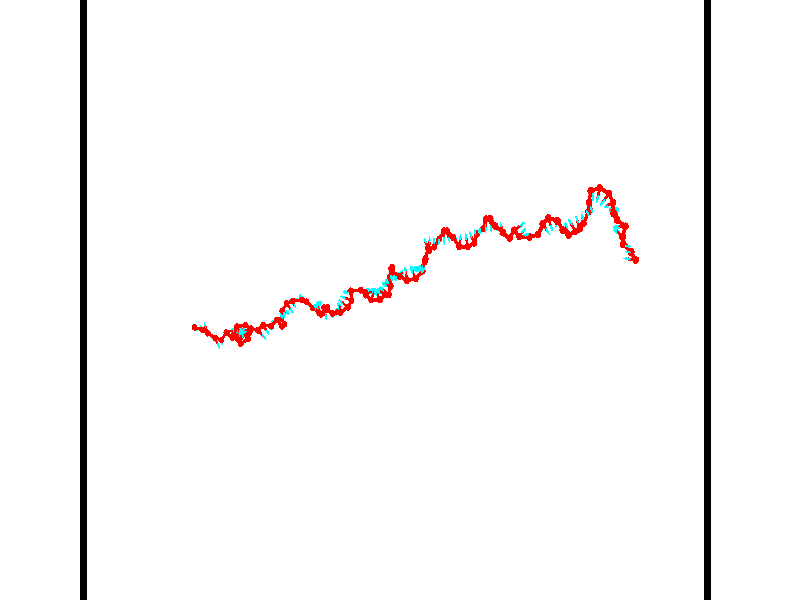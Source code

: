 // switches for output
#declare DRAW_BASES = 1; // possible values are 0, 1; only relevant for DNA ribbons
#declare DRAW_BASES_TYPE = 3; // possible values are 1, 2, 3; only relevant for DNA ribbons
#declare DRAW_FOG = 0; // set to 1 to enable fog

#include "colors.inc"

#include "transforms.inc"
background { rgb <1, 1, 1>}

#default {
   normal{
       ripples 0.25
       frequency 0.20
       turbulence 0.2
       lambda 5
   }
	finish {
		phong 0.1
		phong_size 40.
	}
}

// original window dimensions: 1024x640


// camera settings

camera {
	sky <-0, 1, 0>
	up <-0, 1, 0>
	right 1.6 * <0.99995, 0, 0.00999983>
	location <54.4867, 55, 106.329>
	look_at <55, 55, 55.0001>
	direction <0.513302, 0, -51.3289>
	angle 67.0682
}


# declare cpy_camera_pos = <54.4867, 55, 106.329>;
# if (DRAW_FOG = 1)
fog {
	fog_type 2
	up vnormalize(cpy_camera_pos)
	color rgbt<1,1,1,0.3>
	distance 1e-5
	fog_alt 3e-3
	fog_offset 88
}
# end


// LIGHTS

# declare lum = 6;
global_settings {
	ambient_light rgb lum * <0.05, 0.05, 0.05>
	max_trace_level 15
}# declare cpy_direct_light_amount = 0.25;
light_source
{	1000 * <-0.98995, -1, 1.00995>,
	rgb lum * cpy_direct_light_amount
	parallel
}

light_source
{	1000 * <0.98995, 1, -1.00995>,
	rgb lum * cpy_direct_light_amount
	parallel
}

// strand 0

// nucleotide -1

// particle -1
sphere {
	<36.040619, 52.882324, 50.301582> 0.250000
	pigment { color rgbt <1,0,0,0> }
	no_shadow
}
cylinder {
	<36.018707, 52.797546, 49.911285>,  <36.005562, 52.746681, 49.677105>, 0.100000
	pigment { color rgbt <1,0,0,0> }
	no_shadow
}
cylinder {
	<36.018707, 52.797546, 49.911285>,  <36.040619, 52.882324, 50.301582>, 0.100000
	pigment { color rgbt <1,0,0,0> }
	no_shadow
}

// particle -1
sphere {
	<36.018707, 52.797546, 49.911285> 0.100000
	pigment { color rgbt <1,0,0,0> }
	no_shadow
}
sphere {
	0, 1
	scale<0.080000,0.200000,0.300000>
	matrix <0.938383, 0.323027, -0.122844,
		0.341228, -0.922352, 0.181192,
		-0.054775, -0.211946, -0.975745,
		36.002274, 52.733963, 49.618561>
	pigment { color rgbt <0,1,1,0> }
	no_shadow
}
cylinder {
	<36.749893, 52.684757, 50.101543>,  <36.040619, 52.882324, 50.301582>, 0.130000
	pigment { color rgbt <1,0,0,0> }
	no_shadow
}

// nucleotide -1

// particle -1
sphere {
	<36.749893, 52.684757, 50.101543> 0.250000
	pigment { color rgbt <1,0,0,0> }
	no_shadow
}
cylinder {
	<36.549034, 52.787979, 49.771393>,  <36.428516, 52.849911, 49.573303>, 0.100000
	pigment { color rgbt <1,0,0,0> }
	no_shadow
}
cylinder {
	<36.549034, 52.787979, 49.771393>,  <36.749893, 52.684757, 50.101543>, 0.100000
	pigment { color rgbt <1,0,0,0> }
	no_shadow
}

// particle -1
sphere {
	<36.549034, 52.787979, 49.771393> 0.100000
	pigment { color rgbt <1,0,0,0> }
	no_shadow
}
sphere {
	0, 1
	scale<0.080000,0.200000,0.300000>
	matrix <0.845230, 0.348253, -0.405346,
		0.182840, -0.901182, -0.392989,
		-0.502150, 0.258053, -0.825381,
		36.398388, 52.865395, 49.523777>
	pigment { color rgbt <0,1,1,0> }
	no_shadow
}
cylinder {
	<37.005093, 52.388592, 49.437881>,  <36.749893, 52.684757, 50.101543>, 0.130000
	pigment { color rgbt <1,0,0,0> }
	no_shadow
}

// nucleotide -1

// particle -1
sphere {
	<37.005093, 52.388592, 49.437881> 0.250000
	pigment { color rgbt <1,0,0,0> }
	no_shadow
}
cylinder {
	<36.845821, 52.754559, 49.411392>,  <36.750259, 52.974136, 49.395500>, 0.100000
	pigment { color rgbt <1,0,0,0> }
	no_shadow
}
cylinder {
	<36.845821, 52.754559, 49.411392>,  <37.005093, 52.388592, 49.437881>, 0.100000
	pigment { color rgbt <1,0,0,0> }
	no_shadow
}

// particle -1
sphere {
	<36.845821, 52.754559, 49.411392> 0.100000
	pigment { color rgbt <1,0,0,0> }
	no_shadow
}
sphere {
	0, 1
	scale<0.080000,0.200000,0.300000>
	matrix <0.912463, 0.387630, -0.130972,
		-0.094159, -0.112575, -0.989172,
		-0.398177, 0.914915, -0.066221,
		36.726368, 53.029034, 49.391525>
	pigment { color rgbt <0,1,1,0> }
	no_shadow
}
cylinder {
	<37.587349, 52.021469, 49.148811>,  <37.005093, 52.388592, 49.437881>, 0.130000
	pigment { color rgbt <1,0,0,0> }
	no_shadow
}

// nucleotide -1

// particle -1
sphere {
	<37.587349, 52.021469, 49.148811> 0.250000
	pigment { color rgbt <1,0,0,0> }
	no_shadow
}
cylinder {
	<37.743805, 51.668148, 49.045437>,  <37.837677, 51.456154, 48.983414>, 0.100000
	pigment { color rgbt <1,0,0,0> }
	no_shadow
}
cylinder {
	<37.743805, 51.668148, 49.045437>,  <37.587349, 52.021469, 49.148811>, 0.100000
	pigment { color rgbt <1,0,0,0> }
	no_shadow
}

// particle -1
sphere {
	<37.743805, 51.668148, 49.045437> 0.100000
	pigment { color rgbt <1,0,0,0> }
	no_shadow
}
sphere {
	0, 1
	scale<0.080000,0.200000,0.300000>
	matrix <0.749268, 0.468683, -0.467903,
		0.534422, -0.010619, 0.845151,
		0.391139, -0.883303, -0.258432,
		37.861145, 51.403156, 48.967907>
	pigment { color rgbt <0,1,1,0> }
	no_shadow
}
cylinder {
	<38.253788, 51.860569, 49.376251>,  <37.587349, 52.021469, 49.148811>, 0.130000
	pigment { color rgbt <1,0,0,0> }
	no_shadow
}

// nucleotide -1

// particle -1
sphere {
	<38.253788, 51.860569, 49.376251> 0.250000
	pigment { color rgbt <1,0,0,0> }
	no_shadow
}
cylinder {
	<38.165955, 51.707561, 49.017262>,  <38.113255, 51.615757, 48.801868>, 0.100000
	pigment { color rgbt <1,0,0,0> }
	no_shadow
}
cylinder {
	<38.165955, 51.707561, 49.017262>,  <38.253788, 51.860569, 49.376251>, 0.100000
	pigment { color rgbt <1,0,0,0> }
	no_shadow
}

// particle -1
sphere {
	<38.165955, 51.707561, 49.017262> 0.100000
	pigment { color rgbt <1,0,0,0> }
	no_shadow
}
sphere {
	0, 1
	scale<0.080000,0.200000,0.300000>
	matrix <0.861320, 0.356005, -0.362474,
		0.458158, -0.852609, 0.251295,
		-0.219587, -0.382516, -0.897476,
		38.100079, 51.592808, 48.748020>
	pigment { color rgbt <0,1,1,0> }
	no_shadow
}
cylinder {
	<38.738125, 52.456902, 49.521465>,  <38.253788, 51.860569, 49.376251>, 0.130000
	pigment { color rgbt <1,0,0,0> }
	no_shadow
}

// nucleotide -1

// particle -1
sphere {
	<38.738125, 52.456902, 49.521465> 0.250000
	pigment { color rgbt <1,0,0,0> }
	no_shadow
}
cylinder {
	<39.085945, 52.551689, 49.348156>,  <39.294636, 52.608562, 49.244171>, 0.100000
	pigment { color rgbt <1,0,0,0> }
	no_shadow
}
cylinder {
	<39.085945, 52.551689, 49.348156>,  <38.738125, 52.456902, 49.521465>, 0.100000
	pigment { color rgbt <1,0,0,0> }
	no_shadow
}

// particle -1
sphere {
	<39.085945, 52.551689, 49.348156> 0.100000
	pigment { color rgbt <1,0,0,0> }
	no_shadow
}
sphere {
	0, 1
	scale<0.080000,0.200000,0.300000>
	matrix <0.454505, -0.040852, 0.889807,
		0.193157, -0.970658, -0.143226,
		0.869549, 0.236969, -0.433278,
		39.346809, 52.622780, 49.218174>
	pigment { color rgbt <0,1,1,0> }
	no_shadow
}
cylinder {
	<39.389137, 52.033703, 49.729942>,  <38.738125, 52.456902, 49.521465>, 0.130000
	pigment { color rgbt <1,0,0,0> }
	no_shadow
}

// nucleotide -1

// particle -1
sphere {
	<39.389137, 52.033703, 49.729942> 0.250000
	pigment { color rgbt <1,0,0,0> }
	no_shadow
}
cylinder {
	<39.532719, 52.385689, 49.605480>,  <39.618866, 52.596882, 49.530804>, 0.100000
	pigment { color rgbt <1,0,0,0> }
	no_shadow
}
cylinder {
	<39.532719, 52.385689, 49.605480>,  <39.389137, 52.033703, 49.729942>, 0.100000
	pigment { color rgbt <1,0,0,0> }
	no_shadow
}

// particle -1
sphere {
	<39.532719, 52.385689, 49.605480> 0.100000
	pigment { color rgbt <1,0,0,0> }
	no_shadow
}
sphere {
	0, 1
	scale<0.080000,0.200000,0.300000>
	matrix <0.559678, 0.063856, 0.826246,
		0.746937, -0.470726, -0.469577,
		0.358950, 0.879966, -0.311151,
		39.640404, 52.649677, 49.512135>
	pigment { color rgbt <0,1,1,0> }
	no_shadow
}
cylinder {
	<40.075420, 52.041351, 49.490284>,  <39.389137, 52.033703, 49.729942>, 0.130000
	pigment { color rgbt <1,0,0,0> }
	no_shadow
}

// nucleotide -1

// particle -1
sphere {
	<40.075420, 52.041351, 49.490284> 0.250000
	pigment { color rgbt <1,0,0,0> }
	no_shadow
}
cylinder {
	<40.002090, 52.394035, 49.664169>,  <39.958092, 52.605648, 49.768501>, 0.100000
	pigment { color rgbt <1,0,0,0> }
	no_shadow
}
cylinder {
	<40.002090, 52.394035, 49.664169>,  <40.075420, 52.041351, 49.490284>, 0.100000
	pigment { color rgbt <1,0,0,0> }
	no_shadow
}

// particle -1
sphere {
	<40.002090, 52.394035, 49.664169> 0.100000
	pigment { color rgbt <1,0,0,0> }
	no_shadow
}
sphere {
	0, 1
	scale<0.080000,0.200000,0.300000>
	matrix <0.537753, -0.280235, 0.795167,
		0.822931, 0.379538, -0.422771,
		-0.183321, 0.881714, 0.434711,
		39.947094, 52.658550, 49.794582>
	pigment { color rgbt <0,1,1,0> }
	no_shadow
}
cylinder {
	<40.711250, 52.337036, 49.622875>,  <40.075420, 52.041351, 49.490284>, 0.130000
	pigment { color rgbt <1,0,0,0> }
	no_shadow
}

// nucleotide -1

// particle -1
sphere {
	<40.711250, 52.337036, 49.622875> 0.250000
	pigment { color rgbt <1,0,0,0> }
	no_shadow
}
cylinder {
	<40.460514, 52.518265, 49.876423>,  <40.310070, 52.627003, 50.028553>, 0.100000
	pigment { color rgbt <1,0,0,0> }
	no_shadow
}
cylinder {
	<40.460514, 52.518265, 49.876423>,  <40.711250, 52.337036, 49.622875>, 0.100000
	pigment { color rgbt <1,0,0,0> }
	no_shadow
}

// particle -1
sphere {
	<40.460514, 52.518265, 49.876423> 0.100000
	pigment { color rgbt <1,0,0,0> }
	no_shadow
}
sphere {
	0, 1
	scale<0.080000,0.200000,0.300000>
	matrix <0.556838, -0.308533, 0.771193,
		0.544976, 0.836381, -0.058886,
		-0.626843, 0.453071, 0.633872,
		40.272461, 52.654186, 50.066586>
	pigment { color rgbt <0,1,1,0> }
	no_shadow
}
cylinder {
	<41.092121, 52.477482, 50.136856>,  <40.711250, 52.337036, 49.622875>, 0.130000
	pigment { color rgbt <1,0,0,0> }
	no_shadow
}

// nucleotide -1

// particle -1
sphere {
	<41.092121, 52.477482, 50.136856> 0.250000
	pigment { color rgbt <1,0,0,0> }
	no_shadow
}
cylinder {
	<40.745026, 52.551727, 50.321281>,  <40.536770, 52.596275, 50.431938>, 0.100000
	pigment { color rgbt <1,0,0,0> }
	no_shadow
}
cylinder {
	<40.745026, 52.551727, 50.321281>,  <41.092121, 52.477482, 50.136856>, 0.100000
	pigment { color rgbt <1,0,0,0> }
	no_shadow
}

// particle -1
sphere {
	<40.745026, 52.551727, 50.321281> 0.100000
	pigment { color rgbt <1,0,0,0> }
	no_shadow
}
sphere {
	0, 1
	scale<0.080000,0.200000,0.300000>
	matrix <0.435529, -0.162994, 0.885295,
		0.239471, 0.969011, 0.060597,
		-0.867737, 0.185611, 0.461064,
		40.484703, 52.607410, 50.459602>
	pigment { color rgbt <0,1,1,0> }
	no_shadow
}
cylinder {
	<41.321079, 52.779991, 50.739021>,  <41.092121, 52.477482, 50.136856>, 0.130000
	pigment { color rgbt <1,0,0,0> }
	no_shadow
}

// nucleotide -1

// particle -1
sphere {
	<41.321079, 52.779991, 50.739021> 0.250000
	pigment { color rgbt <1,0,0,0> }
	no_shadow
}
cylinder {
	<40.940411, 52.696617, 50.829250>,  <40.712009, 52.646591, 50.883389>, 0.100000
	pigment { color rgbt <1,0,0,0> }
	no_shadow
}
cylinder {
	<40.940411, 52.696617, 50.829250>,  <41.321079, 52.779991, 50.739021>, 0.100000
	pigment { color rgbt <1,0,0,0> }
	no_shadow
}

// particle -1
sphere {
	<40.940411, 52.696617, 50.829250> 0.100000
	pigment { color rgbt <1,0,0,0> }
	no_shadow
}
sphere {
	0, 1
	scale<0.080000,0.200000,0.300000>
	matrix <0.268752, -0.209623, 0.940122,
		-0.148667, 0.955308, 0.255509,
		-0.951667, -0.208434, 0.225577,
		40.654911, 52.634087, 50.896923>
	pigment { color rgbt <0,1,1,0> }
	no_shadow
}
cylinder {
	<40.984367, 53.094250, 51.298275>,  <41.321079, 52.779991, 50.739021>, 0.130000
	pigment { color rgbt <1,0,0,0> }
	no_shadow
}

// nucleotide -1

// particle -1
sphere {
	<40.984367, 53.094250, 51.298275> 0.250000
	pigment { color rgbt <1,0,0,0> }
	no_shadow
}
cylinder {
	<40.773720, 52.754341, 51.288879>,  <40.647331, 52.550396, 51.283241>, 0.100000
	pigment { color rgbt <1,0,0,0> }
	no_shadow
}
cylinder {
	<40.773720, 52.754341, 51.288879>,  <40.984367, 53.094250, 51.298275>, 0.100000
	pigment { color rgbt <1,0,0,0> }
	no_shadow
}

// particle -1
sphere {
	<40.773720, 52.754341, 51.288879> 0.100000
	pigment { color rgbt <1,0,0,0> }
	no_shadow
}
sphere {
	0, 1
	scale<0.080000,0.200000,0.300000>
	matrix <0.104541, -0.092154, 0.990242,
		-0.843648, 0.519027, 0.137367,
		-0.526621, -0.849776, -0.023485,
		40.615734, 52.499409, 51.281834>
	pigment { color rgbt <0,1,1,0> }
	no_shadow
}
cylinder {
	<40.293938, 52.999203, 51.663544>,  <40.984367, 53.094250, 51.298275>, 0.130000
	pigment { color rgbt <1,0,0,0> }
	no_shadow
}

// nucleotide -1

// particle -1
sphere {
	<40.293938, 52.999203, 51.663544> 0.250000
	pigment { color rgbt <1,0,0,0> }
	no_shadow
}
cylinder {
	<40.516422, 52.666946, 51.653183>,  <40.649914, 52.467594, 51.646965>, 0.100000
	pigment { color rgbt <1,0,0,0> }
	no_shadow
}
cylinder {
	<40.516422, 52.666946, 51.653183>,  <40.293938, 52.999203, 51.663544>, 0.100000
	pigment { color rgbt <1,0,0,0> }
	no_shadow
}

// particle -1
sphere {
	<40.516422, 52.666946, 51.653183> 0.100000
	pigment { color rgbt <1,0,0,0> }
	no_shadow
}
sphere {
	0, 1
	scale<0.080000,0.200000,0.300000>
	matrix <0.187412, 0.095002, 0.977677,
		-0.809636, -0.548646, 0.208512,
		0.556208, -0.830640, -0.025906,
		40.683285, 52.417755, 51.645412>
	pigment { color rgbt <0,1,1,0> }
	no_shadow
}
cylinder {
	<40.158676, 52.384132, 52.134911>,  <40.293938, 52.999203, 51.663544>, 0.130000
	pigment { color rgbt <1,0,0,0> }
	no_shadow
}

// nucleotide -1

// particle -1
sphere {
	<40.158676, 52.384132, 52.134911> 0.250000
	pigment { color rgbt <1,0,0,0> }
	no_shadow
}
cylinder {
	<40.547401, 52.421539, 52.048340>,  <40.780636, 52.443985, 51.996395>, 0.100000
	pigment { color rgbt <1,0,0,0> }
	no_shadow
}
cylinder {
	<40.547401, 52.421539, 52.048340>,  <40.158676, 52.384132, 52.134911>, 0.100000
	pigment { color rgbt <1,0,0,0> }
	no_shadow
}

// particle -1
sphere {
	<40.547401, 52.421539, 52.048340> 0.100000
	pigment { color rgbt <1,0,0,0> }
	no_shadow
}
sphere {
	0, 1
	scale<0.080000,0.200000,0.300000>
	matrix <0.212317, 0.052015, 0.975815,
		0.102509, -0.994258, 0.030694,
		0.971809, 0.093513, -0.216430,
		40.838943, 52.449593, 51.983410>
	pigment { color rgbt <0,1,1,0> }
	no_shadow
}
cylinder {
	<40.298550, 52.261276, 52.751167>,  <40.158676, 52.384132, 52.134911>, 0.130000
	pigment { color rgbt <1,0,0,0> }
	no_shadow
}

// nucleotide -1

// particle -1
sphere {
	<40.298550, 52.261276, 52.751167> 0.250000
	pigment { color rgbt <1,0,0,0> }
	no_shadow
}
cylinder {
	<40.638847, 52.395245, 52.589149>,  <40.843025, 52.475624, 52.491940>, 0.100000
	pigment { color rgbt <1,0,0,0> }
	no_shadow
}
cylinder {
	<40.638847, 52.395245, 52.589149>,  <40.298550, 52.261276, 52.751167>, 0.100000
	pigment { color rgbt <1,0,0,0> }
	no_shadow
}

// particle -1
sphere {
	<40.638847, 52.395245, 52.589149> 0.100000
	pigment { color rgbt <1,0,0,0> }
	no_shadow
}
sphere {
	0, 1
	scale<0.080000,0.200000,0.300000>
	matrix <0.428189, 0.005207, 0.903674,
		0.304765, -0.942233, -0.138979,
		0.850748, 0.334917, -0.405041,
		40.894073, 52.495720, 52.467636>
	pigment { color rgbt <0,1,1,0> }
	no_shadow
}
cylinder {
	<40.994728, 51.798241, 53.019878>,  <40.298550, 52.261276, 52.751167>, 0.130000
	pigment { color rgbt <1,0,0,0> }
	no_shadow
}

// nucleotide -1

// particle -1
sphere {
	<40.994728, 51.798241, 53.019878> 0.250000
	pigment { color rgbt <1,0,0,0> }
	no_shadow
}
cylinder {
	<40.988724, 52.191101, 52.944878>,  <40.985123, 52.426819, 52.899876>, 0.100000
	pigment { color rgbt <1,0,0,0> }
	no_shadow
}
cylinder {
	<40.988724, 52.191101, 52.944878>,  <40.994728, 51.798241, 53.019878>, 0.100000
	pigment { color rgbt <1,0,0,0> }
	no_shadow
}

// particle -1
sphere {
	<40.988724, 52.191101, 52.944878> 0.100000
	pigment { color rgbt <1,0,0,0> }
	no_shadow
}
sphere {
	0, 1
	scale<0.080000,0.200000,0.300000>
	matrix <0.446348, 0.174381, 0.877704,
		0.894734, -0.070519, -0.440997,
		-0.015007, 0.982150, -0.187501,
		40.984222, 52.485744, 52.888626>
	pigment { color rgbt <0,1,1,0> }
	no_shadow
}
cylinder {
	<41.676125, 52.144974, 53.174332>,  <40.994728, 51.798241, 53.019878>, 0.130000
	pigment { color rgbt <1,0,0,0> }
	no_shadow
}

// nucleotide -1

// particle -1
sphere {
	<41.676125, 52.144974, 53.174332> 0.250000
	pigment { color rgbt <1,0,0,0> }
	no_shadow
}
cylinder {
	<41.393440, 52.425018, 53.215141>,  <41.223831, 52.593044, 53.239628>, 0.100000
	pigment { color rgbt <1,0,0,0> }
	no_shadow
}
cylinder {
	<41.393440, 52.425018, 53.215141>,  <41.676125, 52.144974, 53.174332>, 0.100000
	pigment { color rgbt <1,0,0,0> }
	no_shadow
}

// particle -1
sphere {
	<41.393440, 52.425018, 53.215141> 0.100000
	pigment { color rgbt <1,0,0,0> }
	no_shadow
}
sphere {
	0, 1
	scale<0.080000,0.200000,0.300000>
	matrix <0.333861, 0.202867, 0.920534,
		0.623779, 0.684609, -0.377107,
		-0.706708, 0.700111, 0.102020,
		41.181427, 52.635052, 53.245747>
	pigment { color rgbt <0,1,1,0> }
	no_shadow
}
cylinder {
	<41.948643, 52.902016, 53.202206>,  <41.676125, 52.144974, 53.174332>, 0.130000
	pigment { color rgbt <1,0,0,0> }
	no_shadow
}

// nucleotide -1

// particle -1
sphere {
	<41.948643, 52.902016, 53.202206> 0.250000
	pigment { color rgbt <1,0,0,0> }
	no_shadow
}
cylinder {
	<41.617977, 52.808868, 53.407104>,  <41.419579, 52.752979, 53.530045>, 0.100000
	pigment { color rgbt <1,0,0,0> }
	no_shadow
}
cylinder {
	<41.617977, 52.808868, 53.407104>,  <41.948643, 52.902016, 53.202206>, 0.100000
	pigment { color rgbt <1,0,0,0> }
	no_shadow
}

// particle -1
sphere {
	<41.617977, 52.808868, 53.407104> 0.100000
	pigment { color rgbt <1,0,0,0> }
	no_shadow
}
sphere {
	0, 1
	scale<0.080000,0.200000,0.300000>
	matrix <0.439370, 0.301602, 0.846162,
		-0.351535, 0.924560, -0.147011,
		-0.826666, -0.232864, 0.512247,
		41.369976, 52.739010, 53.560780>
	pigment { color rgbt <0,1,1,0> }
	no_shadow
}
cylinder {
	<42.643440, 52.811687, 53.669262>,  <41.948643, 52.902016, 53.202206>, 0.130000
	pigment { color rgbt <1,0,0,0> }
	no_shadow
}

// nucleotide -1

// particle -1
sphere {
	<42.643440, 52.811687, 53.669262> 0.250000
	pigment { color rgbt <1,0,0,0> }
	no_shadow
}
cylinder {
	<42.935253, 52.540913, 53.708347>,  <43.110340, 52.378448, 53.731800>, 0.100000
	pigment { color rgbt <1,0,0,0> }
	no_shadow
}
cylinder {
	<42.935253, 52.540913, 53.708347>,  <42.643440, 52.811687, 53.669262>, 0.100000
	pigment { color rgbt <1,0,0,0> }
	no_shadow
}

// particle -1
sphere {
	<42.935253, 52.540913, 53.708347> 0.100000
	pigment { color rgbt <1,0,0,0> }
	no_shadow
}
sphere {
	0, 1
	scale<0.080000,0.200000,0.300000>
	matrix <0.633609, 0.615102, -0.469244,
		0.257540, 0.404242, 0.877646,
		0.729529, -0.676933, 0.097717,
		43.154114, 52.337833, 53.737663>
	pigment { color rgbt <0,1,1,0> }
	no_shadow
}
cylinder {
	<43.155293, 53.184025, 53.942524>,  <42.643440, 52.811687, 53.669262>, 0.130000
	pigment { color rgbt <1,0,0,0> }
	no_shadow
}

// nucleotide -1

// particle -1
sphere {
	<43.155293, 53.184025, 53.942524> 0.250000
	pigment { color rgbt <1,0,0,0> }
	no_shadow
}
cylinder {
	<43.312695, 52.899532, 53.709526>,  <43.407135, 52.728836, 53.569729>, 0.100000
	pigment { color rgbt <1,0,0,0> }
	no_shadow
}
cylinder {
	<43.312695, 52.899532, 53.709526>,  <43.155293, 53.184025, 53.942524>, 0.100000
	pigment { color rgbt <1,0,0,0> }
	no_shadow
}

// particle -1
sphere {
	<43.312695, 52.899532, 53.709526> 0.100000
	pigment { color rgbt <1,0,0,0> }
	no_shadow
}
sphere {
	0, 1
	scale<0.080000,0.200000,0.300000>
	matrix <0.613973, 0.674914, -0.409302,
		0.684243, -0.196571, 0.702262,
		0.393510, -0.711232, -0.582494,
		43.430748, 52.686161, 53.534779>
	pigment { color rgbt <0,1,1,0> }
	no_shadow
}
cylinder {
	<43.886425, 53.117844, 54.030190>,  <43.155293, 53.184025, 53.942524>, 0.130000
	pigment { color rgbt <1,0,0,0> }
	no_shadow
}

// nucleotide -1

// particle -1
sphere {
	<43.886425, 53.117844, 54.030190> 0.250000
	pigment { color rgbt <1,0,0,0> }
	no_shadow
}
cylinder {
	<43.784824, 53.021084, 53.655602>,  <43.723866, 52.963028, 53.430851>, 0.100000
	pigment { color rgbt <1,0,0,0> }
	no_shadow
}
cylinder {
	<43.784824, 53.021084, 53.655602>,  <43.886425, 53.117844, 54.030190>, 0.100000
	pigment { color rgbt <1,0,0,0> }
	no_shadow
}

// particle -1
sphere {
	<43.784824, 53.021084, 53.655602> 0.100000
	pigment { color rgbt <1,0,0,0> }
	no_shadow
}
sphere {
	0, 1
	scale<0.080000,0.200000,0.300000>
	matrix <0.598415, 0.721353, -0.348641,
		0.759859, -0.648950, -0.038465,
		-0.253998, -0.241900, -0.936466,
		43.708626, 52.948513, 53.374660>
	pigment { color rgbt <0,1,1,0> }
	no_shadow
}
cylinder {
	<44.300259, 53.554874, 53.708664>,  <43.886425, 53.117844, 54.030190>, 0.130000
	pigment { color rgbt <1,0,0,0> }
	no_shadow
}

// nucleotide -1

// particle -1
sphere {
	<44.300259, 53.554874, 53.708664> 0.250000
	pigment { color rgbt <1,0,0,0> }
	no_shadow
}
cylinder {
	<44.053436, 53.432430, 53.418690>,  <43.905342, 53.358963, 53.244705>, 0.100000
	pigment { color rgbt <1,0,0,0> }
	no_shadow
}
cylinder {
	<44.053436, 53.432430, 53.418690>,  <44.300259, 53.554874, 53.708664>, 0.100000
	pigment { color rgbt <1,0,0,0> }
	no_shadow
}

// particle -1
sphere {
	<44.053436, 53.432430, 53.418690> 0.100000
	pigment { color rgbt <1,0,0,0> }
	no_shadow
}
sphere {
	0, 1
	scale<0.080000,0.200000,0.300000>
	matrix <0.414202, 0.656952, -0.629961,
		0.669092, -0.688991, -0.278581,
		-0.617052, -0.306113, -0.724943,
		43.868320, 53.340599, 53.201206>
	pigment { color rgbt <0,1,1,0> }
	no_shadow
}
cylinder {
	<44.659332, 53.057968, 53.245029>,  <44.300259, 53.554874, 53.708664>, 0.130000
	pigment { color rgbt <1,0,0,0> }
	no_shadow
}

// nucleotide -1

// particle -1
sphere {
	<44.659332, 53.057968, 53.245029> 0.250000
	pigment { color rgbt <1,0,0,0> }
	no_shadow
}
cylinder {
	<44.396519, 53.326283, 53.107422>,  <44.238831, 53.487270, 53.024857>, 0.100000
	pigment { color rgbt <1,0,0,0> }
	no_shadow
}
cylinder {
	<44.396519, 53.326283, 53.107422>,  <44.659332, 53.057968, 53.245029>, 0.100000
	pigment { color rgbt <1,0,0,0> }
	no_shadow
}

// particle -1
sphere {
	<44.396519, 53.326283, 53.107422> 0.100000
	pigment { color rgbt <1,0,0,0> }
	no_shadow
}
sphere {
	0, 1
	scale<0.080000,0.200000,0.300000>
	matrix <0.729511, 0.450698, -0.514476,
		-0.190058, -0.588992, -0.785472,
		-0.657033, 0.670791, -0.344018,
		44.199409, 53.527519, 53.004215>
	pigment { color rgbt <0,1,1,0> }
	no_shadow
}
cylinder {
	<44.722683, 53.185398, 52.520866>,  <44.659332, 53.057968, 53.245029>, 0.130000
	pigment { color rgbt <1,0,0,0> }
	no_shadow
}

// nucleotide -1

// particle -1
sphere {
	<44.722683, 53.185398, 52.520866> 0.250000
	pigment { color rgbt <1,0,0,0> }
	no_shadow
}
cylinder {
	<44.625793, 53.524590, 52.709442>,  <44.567661, 53.728104, 52.822586>, 0.100000
	pigment { color rgbt <1,0,0,0> }
	no_shadow
}
cylinder {
	<44.625793, 53.524590, 52.709442>,  <44.722683, 53.185398, 52.520866>, 0.100000
	pigment { color rgbt <1,0,0,0> }
	no_shadow
}

// particle -1
sphere {
	<44.625793, 53.524590, 52.709442> 0.100000
	pigment { color rgbt <1,0,0,0> }
	no_shadow
}
sphere {
	0, 1
	scale<0.080000,0.200000,0.300000>
	matrix <0.700436, 0.489066, -0.519812,
		-0.671355, 0.204300, -0.712421,
		-0.242223, 0.847983, 0.471436,
		44.553127, 53.778984, 52.850872>
	pigment { color rgbt <0,1,1,0> }
	no_shadow
}
cylinder {
	<44.399647, 53.572876, 52.062233>,  <44.722683, 53.185398, 52.520866>, 0.130000
	pigment { color rgbt <1,0,0,0> }
	no_shadow
}

// nucleotide -1

// particle -1
sphere {
	<44.399647, 53.572876, 52.062233> 0.250000
	pigment { color rgbt <1,0,0,0> }
	no_shadow
}
cylinder {
	<44.586517, 53.768497, 52.356873>,  <44.698639, 53.885868, 52.533657>, 0.100000
	pigment { color rgbt <1,0,0,0> }
	no_shadow
}
cylinder {
	<44.586517, 53.768497, 52.356873>,  <44.399647, 53.572876, 52.062233>, 0.100000
	pigment { color rgbt <1,0,0,0> }
	no_shadow
}

// particle -1
sphere {
	<44.586517, 53.768497, 52.356873> 0.100000
	pigment { color rgbt <1,0,0,0> }
	no_shadow
}
sphere {
	0, 1
	scale<0.080000,0.200000,0.300000>
	matrix <0.756038, 0.210994, -0.619588,
		-0.458427, 0.846353, -0.271168,
		0.467175, 0.489049, 0.736600,
		44.726669, 53.915211, 52.577854>
	pigment { color rgbt <0,1,1,0> }
	no_shadow
}
cylinder {
	<44.413811, 54.163719, 51.826447>,  <44.399647, 53.572876, 52.062233>, 0.130000
	pigment { color rgbt <1,0,0,0> }
	no_shadow
}

// nucleotide -1

// particle -1
sphere {
	<44.413811, 54.163719, 51.826447> 0.250000
	pigment { color rgbt <1,0,0,0> }
	no_shadow
}
cylinder {
	<44.715229, 54.108063, 52.083447>,  <44.896080, 54.074669, 52.237648>, 0.100000
	pigment { color rgbt <1,0,0,0> }
	no_shadow
}
cylinder {
	<44.715229, 54.108063, 52.083447>,  <44.413811, 54.163719, 51.826447>, 0.100000
	pigment { color rgbt <1,0,0,0> }
	no_shadow
}

// particle -1
sphere {
	<44.715229, 54.108063, 52.083447> 0.100000
	pigment { color rgbt <1,0,0,0> }
	no_shadow
}
sphere {
	0, 1
	scale<0.080000,0.200000,0.300000>
	matrix <0.608557, 0.517315, -0.601701,
		-0.248655, 0.844408, 0.474495,
		0.753544, -0.139142, 0.642503,
		44.941292, 54.066319, 52.276199>
	pigment { color rgbt <0,1,1,0> }
	no_shadow
}
cylinder {
	<44.878670, 54.768898, 52.202518>,  <44.413811, 54.163719, 51.826447>, 0.130000
	pigment { color rgbt <1,0,0,0> }
	no_shadow
}

// nucleotide -1

// particle -1
sphere {
	<44.878670, 54.768898, 52.202518> 0.250000
	pigment { color rgbt <1,0,0,0> }
	no_shadow
}
cylinder {
	<45.100182, 54.453720, 52.094833>,  <45.233089, 54.264614, 52.030224>, 0.100000
	pigment { color rgbt <1,0,0,0> }
	no_shadow
}
cylinder {
	<45.100182, 54.453720, 52.094833>,  <44.878670, 54.768898, 52.202518>, 0.100000
	pigment { color rgbt <1,0,0,0> }
	no_shadow
}

// particle -1
sphere {
	<45.100182, 54.453720, 52.094833> 0.100000
	pigment { color rgbt <1,0,0,0> }
	no_shadow
}
sphere {
	0, 1
	scale<0.080000,0.200000,0.300000>
	matrix <0.623449, 0.606679, -0.493206,
		0.551945, 0.105285, 0.827207,
		0.553776, -0.787944, -0.269214,
		45.266315, 54.217339, 52.014069>
	pigment { color rgbt <0,1,1,0> }
	no_shadow
}
cylinder {
	<45.488560, 54.935833, 52.554604>,  <44.878670, 54.768898, 52.202518>, 0.130000
	pigment { color rgbt <1,0,0,0> }
	no_shadow
}

// nucleotide -1

// particle -1
sphere {
	<45.488560, 54.935833, 52.554604> 0.250000
	pigment { color rgbt <1,0,0,0> }
	no_shadow
}
cylinder {
	<45.502987, 54.751373, 52.199966>,  <45.511642, 54.640697, 51.987186>, 0.100000
	pigment { color rgbt <1,0,0,0> }
	no_shadow
}
cylinder {
	<45.502987, 54.751373, 52.199966>,  <45.488560, 54.935833, 52.554604>, 0.100000
	pigment { color rgbt <1,0,0,0> }
	no_shadow
}

// particle -1
sphere {
	<45.502987, 54.751373, 52.199966> 0.100000
	pigment { color rgbt <1,0,0,0> }
	no_shadow
}
sphere {
	0, 1
	scale<0.080000,0.200000,0.300000>
	matrix <0.545231, 0.752576, -0.369259,
		0.837509, -0.470076, 0.278579,
		0.036073, -0.461148, -0.886590,
		45.513809, 54.613029, 51.933990>
	pigment { color rgbt <0,1,1,0> }
	no_shadow
}
cylinder {
	<46.238003, 54.991890, 52.298546>,  <45.488560, 54.935833, 52.554604>, 0.130000
	pigment { color rgbt <1,0,0,0> }
	no_shadow
}

// nucleotide -1

// particle -1
sphere {
	<46.238003, 54.991890, 52.298546> 0.250000
	pigment { color rgbt <1,0,0,0> }
	no_shadow
}
cylinder {
	<45.964531, 54.997494, 52.006687>,  <45.800449, 55.000858, 51.831570>, 0.100000
	pigment { color rgbt <1,0,0,0> }
	no_shadow
}
cylinder {
	<45.964531, 54.997494, 52.006687>,  <46.238003, 54.991890, 52.298546>, 0.100000
	pigment { color rgbt <1,0,0,0> }
	no_shadow
}

// particle -1
sphere {
	<45.964531, 54.997494, 52.006687> 0.100000
	pigment { color rgbt <1,0,0,0> }
	no_shadow
}
sphere {
	0, 1
	scale<0.080000,0.200000,0.300000>
	matrix <0.554324, 0.660276, -0.506716,
		0.474670, -0.750893, -0.459182,
		-0.683677, 0.014012, -0.729651,
		45.759426, 55.001698, 51.787792>
	pigment { color rgbt <0,1,1,0> }
	no_shadow
}
cylinder {
	<46.607601, 54.864853, 51.748219>,  <46.238003, 54.991890, 52.298546>, 0.130000
	pigment { color rgbt <1,0,0,0> }
	no_shadow
}

// nucleotide -1

// particle -1
sphere {
	<46.607601, 54.864853, 51.748219> 0.250000
	pigment { color rgbt <1,0,0,0> }
	no_shadow
}
cylinder {
	<46.294308, 55.076626, 51.617836>,  <46.106331, 55.203690, 51.539608>, 0.100000
	pigment { color rgbt <1,0,0,0> }
	no_shadow
}
cylinder {
	<46.294308, 55.076626, 51.617836>,  <46.607601, 54.864853, 51.748219>, 0.100000
	pigment { color rgbt <1,0,0,0> }
	no_shadow
}

// particle -1
sphere {
	<46.294308, 55.076626, 51.617836> 0.100000
	pigment { color rgbt <1,0,0,0> }
	no_shadow
}
sphere {
	0, 1
	scale<0.080000,0.200000,0.300000>
	matrix <0.596041, 0.490274, -0.635898,
		-0.176854, -0.692342, -0.699561,
		-0.783235, 0.529428, -0.325957,
		46.059338, 55.235455, 51.520050>
	pigment { color rgbt <0,1,1,0> }
	no_shadow
}
cylinder {
	<47.212875, 54.391445, 52.002899>,  <46.607601, 54.864853, 51.748219>, 0.130000
	pigment { color rgbt <1,0,0,0> }
	no_shadow
}

// nucleotide -1

// particle -1
sphere {
	<47.212875, 54.391445, 52.002899> 0.250000
	pigment { color rgbt <1,0,0,0> }
	no_shadow
}
cylinder {
	<47.548351, 54.587570, 52.097717>,  <47.749638, 54.705246, 52.154610>, 0.100000
	pigment { color rgbt <1,0,0,0> }
	no_shadow
}
cylinder {
	<47.548351, 54.587570, 52.097717>,  <47.212875, 54.391445, 52.002899>, 0.100000
	pigment { color rgbt <1,0,0,0> }
	no_shadow
}

// particle -1
sphere {
	<47.548351, 54.587570, 52.097717> 0.100000
	pigment { color rgbt <1,0,0,0> }
	no_shadow
}
sphere {
	0, 1
	scale<0.080000,0.200000,0.300000>
	matrix <-0.099887, -0.289382, 0.951988,
		0.535371, -0.822100, -0.193726,
		0.838690, 0.490315, 0.237044,
		47.799957, 54.734665, 52.168831>
	pigment { color rgbt <0,1,1,0> }
	no_shadow
}
cylinder {
	<47.812637, 54.023029, 52.305611>,  <47.212875, 54.391445, 52.002899>, 0.130000
	pigment { color rgbt <1,0,0,0> }
	no_shadow
}

// nucleotide -1

// particle -1
sphere {
	<47.812637, 54.023029, 52.305611> 0.250000
	pigment { color rgbt <1,0,0,0> }
	no_shadow
}
cylinder {
	<47.786381, 54.382896, 52.478256>,  <47.770626, 54.598816, 52.581844>, 0.100000
	pigment { color rgbt <1,0,0,0> }
	no_shadow
}
cylinder {
	<47.786381, 54.382896, 52.478256>,  <47.812637, 54.023029, 52.305611>, 0.100000
	pigment { color rgbt <1,0,0,0> }
	no_shadow
}

// particle -1
sphere {
	<47.786381, 54.382896, 52.478256> 0.100000
	pigment { color rgbt <1,0,0,0> }
	no_shadow
}
sphere {
	0, 1
	scale<0.080000,0.200000,0.300000>
	matrix <-0.219174, -0.434983, 0.873357,
		0.973475, -0.037272, 0.225736,
		-0.065639, 0.899667, 0.431614,
		47.766689, 54.652798, 52.607742>
	pigment { color rgbt <0,1,1,0> }
	no_shadow
}
cylinder {
	<48.063457, 53.946091, 52.889427>,  <47.812637, 54.023029, 52.305611>, 0.130000
	pigment { color rgbt <1,0,0,0> }
	no_shadow
}

// nucleotide -1

// particle -1
sphere {
	<48.063457, 53.946091, 52.889427> 0.250000
	pigment { color rgbt <1,0,0,0> }
	no_shadow
}
cylinder {
	<47.798569, 54.244270, 52.919823>,  <47.639637, 54.423180, 52.938061>, 0.100000
	pigment { color rgbt <1,0,0,0> }
	no_shadow
}
cylinder {
	<47.798569, 54.244270, 52.919823>,  <48.063457, 53.946091, 52.889427>, 0.100000
	pigment { color rgbt <1,0,0,0> }
	no_shadow
}

// particle -1
sphere {
	<47.798569, 54.244270, 52.919823> 0.100000
	pigment { color rgbt <1,0,0,0> }
	no_shadow
}
sphere {
	0, 1
	scale<0.080000,0.200000,0.300000>
	matrix <-0.391325, -0.430543, 0.813325,
		0.639009, 0.508861, 0.576826,
		-0.662218, 0.745448, 0.075991,
		47.599903, 54.467903, 52.942619>
	pigment { color rgbt <0,1,1,0> }
	no_shadow
}
cylinder {
	<48.619354, 54.470783, 53.091125>,  <48.063457, 53.946091, 52.889427>, 0.130000
	pigment { color rgbt <1,0,0,0> }
	no_shadow
}

// nucleotide -1

// particle -1
sphere {
	<48.619354, 54.470783, 53.091125> 0.250000
	pigment { color rgbt <1,0,0,0> }
	no_shadow
}
cylinder {
	<48.817772, 54.162174, 53.250473>,  <48.936821, 53.977009, 53.346081>, 0.100000
	pigment { color rgbt <1,0,0,0> }
	no_shadow
}
cylinder {
	<48.817772, 54.162174, 53.250473>,  <48.619354, 54.470783, 53.091125>, 0.100000
	pigment { color rgbt <1,0,0,0> }
	no_shadow
}

// particle -1
sphere {
	<48.817772, 54.162174, 53.250473> 0.100000
	pigment { color rgbt <1,0,0,0> }
	no_shadow
}
sphere {
	0, 1
	scale<0.080000,0.200000,0.300000>
	matrix <0.856109, 0.511171, -0.076038,
		-0.144970, 0.378766, 0.914068,
		0.496045, -0.771519, 0.398369,
		48.966587, 53.930717, 53.369984>
	pigment { color rgbt <0,1,1,0> }
	no_shadow
}
cylinder {
	<48.421707, 54.450840, 53.847775>,  <48.619354, 54.470783, 53.091125>, 0.130000
	pigment { color rgbt <1,0,0,0> }
	no_shadow
}

// nucleotide -1

// particle -1
sphere {
	<48.421707, 54.450840, 53.847775> 0.250000
	pigment { color rgbt <1,0,0,0> }
	no_shadow
}
cylinder {
	<48.519760, 54.109673, 54.032135>,  <48.578594, 53.904972, 54.142754>, 0.100000
	pigment { color rgbt <1,0,0,0> }
	no_shadow
}
cylinder {
	<48.519760, 54.109673, 54.032135>,  <48.421707, 54.450840, 53.847775>, 0.100000
	pigment { color rgbt <1,0,0,0> }
	no_shadow
}

// particle -1
sphere {
	<48.519760, 54.109673, 54.032135> 0.100000
	pigment { color rgbt <1,0,0,0> }
	no_shadow
}
sphere {
	0, 1
	scale<0.080000,0.200000,0.300000>
	matrix <-0.963185, -0.160136, 0.215941,
		-0.110373, -0.496874, -0.860775,
		0.245137, -0.852920, 0.460907,
		48.593300, 53.853798, 54.170406>
	pigment { color rgbt <0,1,1,0> }
	no_shadow
}
cylinder {
	<48.766121, 54.303856, 54.590771>,  <48.421707, 54.450840, 53.847775>, 0.130000
	pigment { color rgbt <1,0,0,0> }
	no_shadow
}

// nucleotide -1

// particle -1
sphere {
	<48.766121, 54.303856, 54.590771> 0.250000
	pigment { color rgbt <1,0,0,0> }
	no_shadow
}
cylinder {
	<49.098850, 54.143013, 54.437737>,  <49.298489, 54.046509, 54.345917>, 0.100000
	pigment { color rgbt <1,0,0,0> }
	no_shadow
}
cylinder {
	<49.098850, 54.143013, 54.437737>,  <48.766121, 54.303856, 54.590771>, 0.100000
	pigment { color rgbt <1,0,0,0> }
	no_shadow
}

// particle -1
sphere {
	<49.098850, 54.143013, 54.437737> 0.100000
	pigment { color rgbt <1,0,0,0> }
	no_shadow
}
sphere {
	0, 1
	scale<0.080000,0.200000,0.300000>
	matrix <0.551399, 0.519932, 0.652403,
		-0.063415, -0.753646, 0.654215,
		0.831828, -0.402105, -0.382588,
		49.348400, 54.022381, 54.322960>
	pigment { color rgbt <0,1,1,0> }
	no_shadow
}
cylinder {
	<49.280972, 54.029587, 55.063839>,  <48.766121, 54.303856, 54.590771>, 0.130000
	pigment { color rgbt <1,0,0,0> }
	no_shadow
}

// nucleotide -1

// particle -1
sphere {
	<49.280972, 54.029587, 55.063839> 0.250000
	pigment { color rgbt <1,0,0,0> }
	no_shadow
}
cylinder {
	<49.505684, 54.182026, 54.770126>,  <49.640511, 54.273487, 54.593899>, 0.100000
	pigment { color rgbt <1,0,0,0> }
	no_shadow
}
cylinder {
	<49.505684, 54.182026, 54.770126>,  <49.280972, 54.029587, 55.063839>, 0.100000
	pigment { color rgbt <1,0,0,0> }
	no_shadow
}

// particle -1
sphere {
	<49.505684, 54.182026, 54.770126> 0.100000
	pigment { color rgbt <1,0,0,0> }
	no_shadow
}
sphere {
	0, 1
	scale<0.080000,0.200000,0.300000>
	matrix <0.230766, 0.780159, 0.581463,
		0.794450, -0.496101, 0.350333,
		0.561780, 0.381098, -0.734280,
		49.674217, 54.296356, 54.549843>
	pigment { color rgbt <0,1,1,0> }
	no_shadow
}
cylinder {
	<49.979729, 54.117035, 55.335148>,  <49.280972, 54.029587, 55.063839>, 0.130000
	pigment { color rgbt <1,0,0,0> }
	no_shadow
}

// nucleotide -1

// particle -1
sphere {
	<49.979729, 54.117035, 55.335148> 0.250000
	pigment { color rgbt <1,0,0,0> }
	no_shadow
}
cylinder {
	<49.895969, 54.397812, 55.062843>,  <49.845715, 54.566277, 54.899460>, 0.100000
	pigment { color rgbt <1,0,0,0> }
	no_shadow
}
cylinder {
	<49.895969, 54.397812, 55.062843>,  <49.979729, 54.117035, 55.335148>, 0.100000
	pigment { color rgbt <1,0,0,0> }
	no_shadow
}

// particle -1
sphere {
	<49.895969, 54.397812, 55.062843> 0.100000
	pigment { color rgbt <1,0,0,0> }
	no_shadow
}
sphere {
	0, 1
	scale<0.080000,0.200000,0.300000>
	matrix <0.453596, 0.686487, 0.568319,
		0.866258, -0.189785, -0.462145,
		-0.209398, 0.701939, -0.680760,
		49.833149, 54.608395, 54.858616>
	pigment { color rgbt <0,1,1,0> }
	no_shadow
}
cylinder {
	<50.590664, 54.495739, 55.284100>,  <49.979729, 54.117035, 55.335148>, 0.130000
	pigment { color rgbt <1,0,0,0> }
	no_shadow
}

// nucleotide -1

// particle -1
sphere {
	<50.590664, 54.495739, 55.284100> 0.250000
	pigment { color rgbt <1,0,0,0> }
	no_shadow
}
cylinder {
	<50.271370, 54.706364, 55.167099>,  <50.079792, 54.832737, 55.096897>, 0.100000
	pigment { color rgbt <1,0,0,0> }
	no_shadow
}
cylinder {
	<50.271370, 54.706364, 55.167099>,  <50.590664, 54.495739, 55.284100>, 0.100000
	pigment { color rgbt <1,0,0,0> }
	no_shadow
}

// particle -1
sphere {
	<50.271370, 54.706364, 55.167099> 0.100000
	pigment { color rgbt <1,0,0,0> }
	no_shadow
}
sphere {
	0, 1
	scale<0.080000,0.200000,0.300000>
	matrix <0.349281, 0.800257, 0.487433,
		0.490740, 0.286920, -0.822710,
		-0.798234, 0.526560, -0.292503,
		50.031898, 54.864330, 55.079350>
	pigment { color rgbt <0,1,1,0> }
	no_shadow
}
cylinder {
	<50.877998, 54.974987, 55.042751>,  <50.590664, 54.495739, 55.284100>, 0.130000
	pigment { color rgbt <1,0,0,0> }
	no_shadow
}

// nucleotide -1

// particle -1
sphere {
	<50.877998, 54.974987, 55.042751> 0.250000
	pigment { color rgbt <1,0,0,0> }
	no_shadow
}
cylinder {
	<50.509296, 55.092869, 55.143555>,  <50.288074, 55.163597, 55.204037>, 0.100000
	pigment { color rgbt <1,0,0,0> }
	no_shadow
}
cylinder {
	<50.509296, 55.092869, 55.143555>,  <50.877998, 54.974987, 55.042751>, 0.100000
	pigment { color rgbt <1,0,0,0> }
	no_shadow
}

// particle -1
sphere {
	<50.509296, 55.092869, 55.143555> 0.100000
	pigment { color rgbt <1,0,0,0> }
	no_shadow
}
sphere {
	0, 1
	scale<0.080000,0.200000,0.300000>
	matrix <0.369170, 0.865796, 0.337803,
		-0.118635, 0.404406, -0.906852,
		-0.921759, 0.294707, 0.252008,
		50.232769, 55.181282, 55.219158>
	pigment { color rgbt <0,1,1,0> }
	no_shadow
}
cylinder {
	<50.798042, 55.642956, 54.740421>,  <50.877998, 54.974987, 55.042751>, 0.130000
	pigment { color rgbt <1,0,0,0> }
	no_shadow
}

// nucleotide -1

// particle -1
sphere {
	<50.798042, 55.642956, 54.740421> 0.250000
	pigment { color rgbt <1,0,0,0> }
	no_shadow
}
cylinder {
	<50.588959, 55.587982, 55.076965>,  <50.463509, 55.554996, 55.278893>, 0.100000
	pigment { color rgbt <1,0,0,0> }
	no_shadow
}
cylinder {
	<50.588959, 55.587982, 55.076965>,  <50.798042, 55.642956, 54.740421>, 0.100000
	pigment { color rgbt <1,0,0,0> }
	no_shadow
}

// particle -1
sphere {
	<50.588959, 55.587982, 55.076965> 0.100000
	pigment { color rgbt <1,0,0,0> }
	no_shadow
}
sphere {
	0, 1
	scale<0.080000,0.200000,0.300000>
	matrix <0.399896, 0.832074, 0.384365,
		-0.752899, 0.537368, -0.379973,
		-0.522710, -0.137438, 0.841359,
		50.432144, 55.546749, 55.329372>
	pigment { color rgbt <0,1,1,0> }
	no_shadow
}
cylinder {
	<51.639095, 55.712650, 54.558861>,  <50.798042, 55.642956, 54.740421>, 0.130000
	pigment { color rgbt <1,0,0,0> }
	no_shadow
}

// nucleotide -1

// particle -1
sphere {
	<51.639095, 55.712650, 54.558861> 0.250000
	pigment { color rgbt <1,0,0,0> }
	no_shadow
}
cylinder {
	<51.990482, 55.685356, 54.369698>,  <52.201313, 55.668980, 54.256199>, 0.100000
	pigment { color rgbt <1,0,0,0> }
	no_shadow
}
cylinder {
	<51.990482, 55.685356, 54.369698>,  <51.639095, 55.712650, 54.558861>, 0.100000
	pigment { color rgbt <1,0,0,0> }
	no_shadow
}

// particle -1
sphere {
	<51.990482, 55.685356, 54.369698> 0.100000
	pigment { color rgbt <1,0,0,0> }
	no_shadow
}
sphere {
	0, 1
	scale<0.080000,0.200000,0.300000>
	matrix <0.476997, 0.067755, 0.876290,
		-0.027750, -0.995366, 0.092068,
		0.878466, -0.068233, -0.472906,
		52.254021, 55.664886, 54.227825>
	pigment { color rgbt <0,1,1,0> }
	no_shadow
}
cylinder {
	<52.082104, 55.353333, 54.975285>,  <51.639095, 55.712650, 54.558861>, 0.130000
	pigment { color rgbt <1,0,0,0> }
	no_shadow
}

// nucleotide -1

// particle -1
sphere {
	<52.082104, 55.353333, 54.975285> 0.250000
	pigment { color rgbt <1,0,0,0> }
	no_shadow
}
cylinder {
	<52.355865, 55.510780, 54.729797>,  <52.520123, 55.605251, 54.582504>, 0.100000
	pigment { color rgbt <1,0,0,0> }
	no_shadow
}
cylinder {
	<52.355865, 55.510780, 54.729797>,  <52.082104, 55.353333, 54.975285>, 0.100000
	pigment { color rgbt <1,0,0,0> }
	no_shadow
}

// particle -1
sphere {
	<52.355865, 55.510780, 54.729797> 0.100000
	pigment { color rgbt <1,0,0,0> }
	no_shadow
}
sphere {
	0, 1
	scale<0.080000,0.200000,0.300000>
	matrix <0.620269, 0.128085, 0.773861,
		0.383217, -0.910306, -0.156490,
		0.684406, 0.393622, -0.613718,
		52.561188, 55.628868, 54.545681>
	pigment { color rgbt <0,1,1,0> }
	no_shadow
}
cylinder {
	<52.564095, 55.004326, 55.154896>,  <52.082104, 55.353333, 54.975285>, 0.130000
	pigment { color rgbt <1,0,0,0> }
	no_shadow
}

// nucleotide -1

// particle -1
sphere {
	<52.564095, 55.004326, 55.154896> 0.250000
	pigment { color rgbt <1,0,0,0> }
	no_shadow
}
cylinder {
	<52.685833, 55.351700, 54.998337>,  <52.758877, 55.560123, 54.904400>, 0.100000
	pigment { color rgbt <1,0,0,0> }
	no_shadow
}
cylinder {
	<52.685833, 55.351700, 54.998337>,  <52.564095, 55.004326, 55.154896>, 0.100000
	pigment { color rgbt <1,0,0,0> }
	no_shadow
}

// particle -1
sphere {
	<52.685833, 55.351700, 54.998337> 0.100000
	pigment { color rgbt <1,0,0,0> }
	no_shadow
}
sphere {
	0, 1
	scale<0.080000,0.200000,0.300000>
	matrix <0.491310, 0.208910, 0.845559,
		0.816082, -0.449639, -0.363091,
		0.304343, 0.868436, -0.391400,
		52.777138, 55.612232, 54.880917>
	pigment { color rgbt <0,1,1,0> }
	no_shadow
}
cylinder {
	<53.317776, 55.017288, 55.060608>,  <52.564095, 55.004326, 55.154896>, 0.130000
	pigment { color rgbt <1,0,0,0> }
	no_shadow
}

// nucleotide -1

// particle -1
sphere {
	<53.317776, 55.017288, 55.060608> 0.250000
	pigment { color rgbt <1,0,0,0> }
	no_shadow
}
cylinder {
	<53.109909, 55.328884, 55.200966>,  <52.985188, 55.515842, 55.285179>, 0.100000
	pigment { color rgbt <1,0,0,0> }
	no_shadow
}
cylinder {
	<53.109909, 55.328884, 55.200966>,  <53.317776, 55.017288, 55.060608>, 0.100000
	pigment { color rgbt <1,0,0,0> }
	no_shadow
}

// particle -1
sphere {
	<53.109909, 55.328884, 55.200966> 0.100000
	pigment { color rgbt <1,0,0,0> }
	no_shadow
}
sphere {
	0, 1
	scale<0.080000,0.200000,0.300000>
	matrix <0.679404, 0.127759, 0.722557,
		0.518032, 0.613887, -0.595638,
		-0.519667, 0.778987, 0.350894,
		52.954010, 55.562580, 55.306232>
	pigment { color rgbt <0,1,1,0> }
	no_shadow
}
cylinder {
	<53.777382, 55.360382, 55.412888>,  <53.317776, 55.017288, 55.060608>, 0.130000
	pigment { color rgbt <1,0,0,0> }
	no_shadow
}

// nucleotide -1

// particle -1
sphere {
	<53.777382, 55.360382, 55.412888> 0.250000
	pigment { color rgbt <1,0,0,0> }
	no_shadow
}
cylinder {
	<53.466759, 55.514488, 55.612297>,  <53.280384, 55.606953, 55.731941>, 0.100000
	pigment { color rgbt <1,0,0,0> }
	no_shadow
}
cylinder {
	<53.466759, 55.514488, 55.612297>,  <53.777382, 55.360382, 55.412888>, 0.100000
	pigment { color rgbt <1,0,0,0> }
	no_shadow
}

// particle -1
sphere {
	<53.466759, 55.514488, 55.612297> 0.100000
	pigment { color rgbt <1,0,0,0> }
	no_shadow
}
sphere {
	0, 1
	scale<0.080000,0.200000,0.300000>
	matrix <0.559443, 0.057707, 0.826857,
		0.289793, 0.920999, -0.260348,
		-0.776559, 0.385267, 0.498524,
		53.233791, 55.630070, 55.761852>
	pigment { color rgbt <0,1,1,0> }
	no_shadow
}
cylinder {
	<54.048759, 55.362873, 54.724068>,  <53.777382, 55.360382, 55.412888>, 0.130000
	pigment { color rgbt <1,0,0,0> }
	no_shadow
}

// nucleotide -1

// particle -1
sphere {
	<54.048759, 55.362873, 54.724068> 0.250000
	pigment { color rgbt <1,0,0,0> }
	no_shadow
}
cylinder {
	<53.724823, 55.596664, 54.744225>,  <53.530460, 55.736938, 54.756317>, 0.100000
	pigment { color rgbt <1,0,0,0> }
	no_shadow
}
cylinder {
	<53.724823, 55.596664, 54.744225>,  <54.048759, 55.362873, 54.724068>, 0.100000
	pigment { color rgbt <1,0,0,0> }
	no_shadow
}

// particle -1
sphere {
	<53.724823, 55.596664, 54.744225> 0.100000
	pigment { color rgbt <1,0,0,0> }
	no_shadow
}
sphere {
	0, 1
	scale<0.080000,0.200000,0.300000>
	matrix <0.528852, 0.690183, 0.493926,
		0.253908, 0.426654, -0.868042,
		-0.809843, 0.584478, 0.050394,
		53.481869, 55.772007, 54.759342>
	pigment { color rgbt <0,1,1,0> }
	no_shadow
}
cylinder {
	<54.201195, 55.992271, 54.425274>,  <54.048759, 55.362873, 54.724068>, 0.130000
	pigment { color rgbt <1,0,0,0> }
	no_shadow
}

// nucleotide -1

// particle -1
sphere {
	<54.201195, 55.992271, 54.425274> 0.250000
	pigment { color rgbt <1,0,0,0> }
	no_shadow
}
cylinder {
	<53.903950, 56.052547, 54.686062>,  <53.725601, 56.088711, 54.842537>, 0.100000
	pigment { color rgbt <1,0,0,0> }
	no_shadow
}
cylinder {
	<53.903950, 56.052547, 54.686062>,  <54.201195, 55.992271, 54.425274>, 0.100000
	pigment { color rgbt <1,0,0,0> }
	no_shadow
}

// particle -1
sphere {
	<53.903950, 56.052547, 54.686062> 0.100000
	pigment { color rgbt <1,0,0,0> }
	no_shadow
}
sphere {
	0, 1
	scale<0.080000,0.200000,0.300000>
	matrix <0.600155, 0.581007, 0.549768,
		-0.295959, 0.799827, -0.522192,
		-0.743117, 0.150687, 0.651974,
		53.681015, 56.097755, 54.881653>
	pigment { color rgbt <0,1,1,0> }
	no_shadow
}
cylinder {
	<54.156464, 56.670807, 54.558281>,  <54.201195, 55.992271, 54.425274>, 0.130000
	pigment { color rgbt <1,0,0,0> }
	no_shadow
}

// nucleotide -1

// particle -1
sphere {
	<54.156464, 56.670807, 54.558281> 0.250000
	pigment { color rgbt <1,0,0,0> }
	no_shadow
}
cylinder {
	<54.013329, 56.464878, 54.869900>,  <53.927448, 56.341320, 55.056870>, 0.100000
	pigment { color rgbt <1,0,0,0> }
	no_shadow
}
cylinder {
	<54.013329, 56.464878, 54.869900>,  <54.156464, 56.670807, 54.558281>, 0.100000
	pigment { color rgbt <1,0,0,0> }
	no_shadow
}

// particle -1
sphere {
	<54.013329, 56.464878, 54.869900> 0.100000
	pigment { color rgbt <1,0,0,0> }
	no_shadow
}
sphere {
	0, 1
	scale<0.080000,0.200000,0.300000>
	matrix <0.633767, 0.478807, 0.607522,
		-0.685780, 0.711125, 0.154946,
		-0.357835, -0.514826, 0.779043,
		53.905979, 56.310429, 55.103611>
	pigment { color rgbt <0,1,1,0> }
	no_shadow
}
cylinder {
	<54.250095, 57.213688, 55.076214>,  <54.156464, 56.670807, 54.558281>, 0.130000
	pigment { color rgbt <1,0,0,0> }
	no_shadow
}

// nucleotide -1

// particle -1
sphere {
	<54.250095, 57.213688, 55.076214> 0.250000
	pigment { color rgbt <1,0,0,0> }
	no_shadow
}
cylinder {
	<54.282555, 56.854549, 55.249321>,  <54.302029, 56.639065, 55.353184>, 0.100000
	pigment { color rgbt <1,0,0,0> }
	no_shadow
}
cylinder {
	<54.282555, 56.854549, 55.249321>,  <54.250095, 57.213688, 55.076214>, 0.100000
	pigment { color rgbt <1,0,0,0> }
	no_shadow
}

// particle -1
sphere {
	<54.282555, 56.854549, 55.249321> 0.100000
	pigment { color rgbt <1,0,0,0> }
	no_shadow
}
sphere {
	0, 1
	scale<0.080000,0.200000,0.300000>
	matrix <0.789618, 0.322870, 0.521784,
		-0.608209, 0.299380, 0.735155,
		0.081148, -0.897845, 0.432769,
		54.306900, 56.585197, 55.379150>
	pigment { color rgbt <0,1,1,0> }
	no_shadow
}
cylinder {
	<54.326340, 57.267849, 55.726326>,  <54.250095, 57.213688, 55.076214>, 0.130000
	pigment { color rgbt <1,0,0,0> }
	no_shadow
}

// nucleotide -1

// particle -1
sphere {
	<54.326340, 57.267849, 55.726326> 0.250000
	pigment { color rgbt <1,0,0,0> }
	no_shadow
}
cylinder {
	<54.474159, 56.901073, 55.666122>,  <54.562851, 56.681007, 55.630001>, 0.100000
	pigment { color rgbt <1,0,0,0> }
	no_shadow
}
cylinder {
	<54.474159, 56.901073, 55.666122>,  <54.326340, 57.267849, 55.726326>, 0.100000
	pigment { color rgbt <1,0,0,0> }
	no_shadow
}

// particle -1
sphere {
	<54.474159, 56.901073, 55.666122> 0.100000
	pigment { color rgbt <1,0,0,0> }
	no_shadow
}
sphere {
	0, 1
	scale<0.080000,0.200000,0.300000>
	matrix <0.731120, 0.186956, 0.656134,
		-0.573498, -0.352512, 0.739483,
		0.369546, -0.916942, -0.150510,
		54.585022, 56.625992, 55.620968>
	pigment { color rgbt <0,1,1,0> }
	no_shadow
}
cylinder {
	<54.360184, 56.947018, 56.389202>,  <54.326340, 57.267849, 55.726326>, 0.130000
	pigment { color rgbt <1,0,0,0> }
	no_shadow
}

// nucleotide -1

// particle -1
sphere {
	<54.360184, 56.947018, 56.389202> 0.250000
	pigment { color rgbt <1,0,0,0> }
	no_shadow
}
cylinder {
	<54.640915, 56.830437, 56.129204>,  <54.809353, 56.760487, 55.973206>, 0.100000
	pigment { color rgbt <1,0,0,0> }
	no_shadow
}
cylinder {
	<54.640915, 56.830437, 56.129204>,  <54.360184, 56.947018, 56.389202>, 0.100000
	pigment { color rgbt <1,0,0,0> }
	no_shadow
}

// particle -1
sphere {
	<54.640915, 56.830437, 56.129204> 0.100000
	pigment { color rgbt <1,0,0,0> }
	no_shadow
}
sphere {
	0, 1
	scale<0.080000,0.200000,0.300000>
	matrix <0.707001, 0.173373, 0.685632,
		-0.087139, -0.940742, 0.327737,
		0.701823, -0.291456, -0.649999,
		54.851463, 56.743000, 55.934204>
	pigment { color rgbt <0,1,1,0> }
	no_shadow
}
cylinder {
	<54.953930, 56.621708, 56.806675>,  <54.360184, 56.947018, 56.389202>, 0.130000
	pigment { color rgbt <1,0,0,0> }
	no_shadow
}

// nucleotide -1

// particle -1
sphere {
	<54.953930, 56.621708, 56.806675> 0.250000
	pigment { color rgbt <1,0,0,0> }
	no_shadow
}
cylinder {
	<55.068794, 56.771736, 56.454117>,  <55.137714, 56.861755, 56.242580>, 0.100000
	pigment { color rgbt <1,0,0,0> }
	no_shadow
}
cylinder {
	<55.068794, 56.771736, 56.454117>,  <54.953930, 56.621708, 56.806675>, 0.100000
	pigment { color rgbt <1,0,0,0> }
	no_shadow
}

// particle -1
sphere {
	<55.068794, 56.771736, 56.454117> 0.100000
	pigment { color rgbt <1,0,0,0> }
	no_shadow
}
sphere {
	0, 1
	scale<0.080000,0.200000,0.300000>
	matrix <0.874307, 0.273269, 0.401138,
		0.391314, -0.885802, -0.249457,
		0.287160, 0.375073, -0.881397,
		55.154942, 56.884258, 56.189697>
	pigment { color rgbt <0,1,1,0> }
	no_shadow
}
cylinder {
	<55.558098, 56.342915, 56.536816>,  <54.953930, 56.621708, 56.806675>, 0.130000
	pigment { color rgbt <1,0,0,0> }
	no_shadow
}

// nucleotide -1

// particle -1
sphere {
	<55.558098, 56.342915, 56.536816> 0.250000
	pigment { color rgbt <1,0,0,0> }
	no_shadow
}
cylinder {
	<55.502846, 56.726189, 56.436577>,  <55.469692, 56.956154, 56.376434>, 0.100000
	pigment { color rgbt <1,0,0,0> }
	no_shadow
}
cylinder {
	<55.502846, 56.726189, 56.436577>,  <55.558098, 56.342915, 56.536816>, 0.100000
	pigment { color rgbt <1,0,0,0> }
	no_shadow
}

// particle -1
sphere {
	<55.502846, 56.726189, 56.436577> 0.100000
	pigment { color rgbt <1,0,0,0> }
	no_shadow
}
sphere {
	0, 1
	scale<0.080000,0.200000,0.300000>
	matrix <0.887239, 0.232160, 0.398633,
		0.440143, -0.167271, -0.882210,
		-0.138134, 0.958187, -0.250593,
		55.461407, 57.013645, 56.361401>
	pigment { color rgbt <0,1,1,0> }
	no_shadow
}
cylinder {
	<56.274803, 56.467342, 56.453457>,  <55.558098, 56.342915, 56.536816>, 0.130000
	pigment { color rgbt <1,0,0,0> }
	no_shadow
}

// nucleotide -1

// particle -1
sphere {
	<56.274803, 56.467342, 56.453457> 0.250000
	pigment { color rgbt <1,0,0,0> }
	no_shadow
}
cylinder {
	<56.103638, 56.820282, 56.531784>,  <56.000938, 57.032047, 56.578781>, 0.100000
	pigment { color rgbt <1,0,0,0> }
	no_shadow
}
cylinder {
	<56.103638, 56.820282, 56.531784>,  <56.274803, 56.467342, 56.453457>, 0.100000
	pigment { color rgbt <1,0,0,0> }
	no_shadow
}

// particle -1
sphere {
	<56.103638, 56.820282, 56.531784> 0.100000
	pigment { color rgbt <1,0,0,0> }
	no_shadow
}
sphere {
	0, 1
	scale<0.080000,0.200000,0.300000>
	matrix <0.644301, 0.145859, 0.750734,
		0.633850, 0.447414, -0.630915,
		-0.427914, 0.882352, 0.195817,
		55.975262, 57.084988, 56.590530>
	pigment { color rgbt <0,1,1,0> }
	no_shadow
}
cylinder {
	<56.860672, 57.005749, 56.439682>,  <56.274803, 56.467342, 56.453457>, 0.130000
	pigment { color rgbt <1,0,0,0> }
	no_shadow
}

// nucleotide -1

// particle -1
sphere {
	<56.860672, 57.005749, 56.439682> 0.250000
	pigment { color rgbt <1,0,0,0> }
	no_shadow
}
cylinder {
	<56.544662, 57.075195, 56.674873>,  <56.355057, 57.116863, 56.815990>, 0.100000
	pigment { color rgbt <1,0,0,0> }
	no_shadow
}
cylinder {
	<56.544662, 57.075195, 56.674873>,  <56.860672, 57.005749, 56.439682>, 0.100000
	pigment { color rgbt <1,0,0,0> }
	no_shadow
}

// particle -1
sphere {
	<56.544662, 57.075195, 56.674873> 0.100000
	pigment { color rgbt <1,0,0,0> }
	no_shadow
}
sphere {
	0, 1
	scale<0.080000,0.200000,0.300000>
	matrix <0.591687, -0.035208, 0.805398,
		0.160535, 0.984183, -0.074914,
		-0.790022, 0.173620, 0.587981,
		56.307655, 57.127281, 56.851269>
	pigment { color rgbt <0,1,1,0> }
	no_shadow
}
cylinder {
	<57.006756, 57.616096, 56.845032>,  <56.860672, 57.005749, 56.439682>, 0.130000
	pigment { color rgbt <1,0,0,0> }
	no_shadow
}

// nucleotide -1

// particle -1
sphere {
	<57.006756, 57.616096, 56.845032> 0.250000
	pigment { color rgbt <1,0,0,0> }
	no_shadow
}
cylinder {
	<56.777313, 57.348457, 57.034042>,  <56.639648, 57.187874, 57.147449>, 0.100000
	pigment { color rgbt <1,0,0,0> }
	no_shadow
}
cylinder {
	<56.777313, 57.348457, 57.034042>,  <57.006756, 57.616096, 56.845032>, 0.100000
	pigment { color rgbt <1,0,0,0> }
	no_shadow
}

// particle -1
sphere {
	<56.777313, 57.348457, 57.034042> 0.100000
	pigment { color rgbt <1,0,0,0> }
	no_shadow
}
sphere {
	0, 1
	scale<0.080000,0.200000,0.300000>
	matrix <0.635994, -0.000247, 0.771694,
		-0.516220, 0.743176, 0.425683,
		-0.573609, -0.669096, 0.472528,
		56.605232, 57.147728, 57.175800>
	pigment { color rgbt <0,1,1,0> }
	no_shadow
}
cylinder {
	<57.036819, 57.789059, 57.558537>,  <57.006756, 57.616096, 56.845032>, 0.130000
	pigment { color rgbt <1,0,0,0> }
	no_shadow
}

// nucleotide -1

// particle -1
sphere {
	<57.036819, 57.789059, 57.558537> 0.250000
	pigment { color rgbt <1,0,0,0> }
	no_shadow
}
cylinder {
	<56.916840, 57.407608, 57.568512>,  <56.844852, 57.178738, 57.574497>, 0.100000
	pigment { color rgbt <1,0,0,0> }
	no_shadow
}
cylinder {
	<56.916840, 57.407608, 57.568512>,  <57.036819, 57.789059, 57.558537>, 0.100000
	pigment { color rgbt <1,0,0,0> }
	no_shadow
}

// particle -1
sphere {
	<56.916840, 57.407608, 57.568512> 0.100000
	pigment { color rgbt <1,0,0,0> }
	no_shadow
}
sphere {
	0, 1
	scale<0.080000,0.200000,0.300000>
	matrix <0.657400, -0.187692, 0.729792,
		-0.691271, 0.235292, 0.683214,
		-0.299948, -0.953629, 0.024935,
		56.826855, 57.121521, 57.575993>
	pigment { color rgbt <0,1,1,0> }
	no_shadow
}
cylinder {
	<57.266220, 58.503609, 57.365356>,  <57.036819, 57.789059, 57.558537>, 0.130000
	pigment { color rgbt <1,0,0,0> }
	no_shadow
}

// nucleotide -1

// particle -1
sphere {
	<57.266220, 58.503609, 57.365356> 0.250000
	pigment { color rgbt <1,0,0,0> }
	no_shadow
}
cylinder {
	<57.149284, 58.775505, 57.096291>,  <57.079124, 58.938644, 56.934849>, 0.100000
	pigment { color rgbt <1,0,0,0> }
	no_shadow
}
cylinder {
	<57.149284, 58.775505, 57.096291>,  <57.266220, 58.503609, 57.365356>, 0.100000
	pigment { color rgbt <1,0,0,0> }
	no_shadow
}

// particle -1
sphere {
	<57.149284, 58.775505, 57.096291> 0.100000
	pigment { color rgbt <1,0,0,0> }
	no_shadow
}
sphere {
	0, 1
	scale<0.080000,0.200000,0.300000>
	matrix <0.955910, 0.187251, -0.226214,
		-0.027809, -0.709143, -0.704517,
		-0.292339, 0.679745, -0.672669,
		57.061584, 58.979427, 56.894489>
	pigment { color rgbt <0,1,1,0> }
	no_shadow
}
cylinder {
	<57.367939, 58.374966, 56.672207>,  <57.266220, 58.503609, 57.365356>, 0.130000
	pigment { color rgbt <1,0,0,0> }
	no_shadow
}

// nucleotide -1

// particle -1
sphere {
	<57.367939, 58.374966, 56.672207> 0.250000
	pigment { color rgbt <1,0,0,0> }
	no_shadow
}
cylinder {
	<57.390152, 58.772545, 56.710106>,  <57.403481, 59.011093, 56.732845>, 0.100000
	pigment { color rgbt <1,0,0,0> }
	no_shadow
}
cylinder {
	<57.390152, 58.772545, 56.710106>,  <57.367939, 58.374966, 56.672207>, 0.100000
	pigment { color rgbt <1,0,0,0> }
	no_shadow
}

// particle -1
sphere {
	<57.390152, 58.772545, 56.710106> 0.100000
	pigment { color rgbt <1,0,0,0> }
	no_shadow
}
sphere {
	0, 1
	scale<0.080000,0.200000,0.300000>
	matrix <0.993944, -0.046019, -0.099789,
		-0.094825, 0.099716, -0.990487,
		0.055532, 0.993951, 0.094748,
		57.406811, 59.070732, 56.738529>
	pigment { color rgbt <0,1,1,0> }
	no_shadow
}
cylinder {
	<57.840176, 58.677841, 56.198910>,  <57.367939, 58.374966, 56.672207>, 0.130000
	pigment { color rgbt <1,0,0,0> }
	no_shadow
}

// nucleotide -1

// particle -1
sphere {
	<57.840176, 58.677841, 56.198910> 0.250000
	pigment { color rgbt <1,0,0,0> }
	no_shadow
}
cylinder {
	<57.811913, 58.888340, 56.537865>,  <57.794952, 59.014641, 56.741238>, 0.100000
	pigment { color rgbt <1,0,0,0> }
	no_shadow
}
cylinder {
	<57.811913, 58.888340, 56.537865>,  <57.840176, 58.677841, 56.198910>, 0.100000
	pigment { color rgbt <1,0,0,0> }
	no_shadow
}

// particle -1
sphere {
	<57.811913, 58.888340, 56.537865> 0.100000
	pigment { color rgbt <1,0,0,0> }
	no_shadow
}
sphere {
	0, 1
	scale<0.080000,0.200000,0.300000>
	matrix <0.997297, 0.020129, 0.070661,
		0.020129, 0.850091, -0.526251,
		-0.070661, 0.526251, 0.847388,
		57.790714, 59.046215, 56.792080>
	pigment { color rgbt <0,1,1,0> }
	no_shadow
}
cylinder {
	<58.261414, 59.231281, 56.119003>,  <57.840176, 58.677841, 56.198910>, 0.130000
	pigment { color rgbt <1,0,0,0> }
	no_shadow
}

// nucleotide -1

// particle -1
sphere {
	<58.261414, 59.231281, 56.119003> 0.250000
	pigment { color rgbt <1,0,0,0> }
	no_shadow
}
cylinder {
	<58.212852, 59.086700, 56.488785>,  <58.183716, 58.999950, 56.710651>, 0.100000
	pigment { color rgbt <1,0,0,0> }
	no_shadow
}
cylinder {
	<58.212852, 59.086700, 56.488785>,  <58.261414, 59.231281, 56.119003>, 0.100000
	pigment { color rgbt <1,0,0,0> }
	no_shadow
}

// particle -1
sphere {
	<58.212852, 59.086700, 56.488785> 0.100000
	pigment { color rgbt <1,0,0,0> }
	no_shadow
}
sphere {
	0, 1
	scale<0.080000,0.200000,0.300000>
	matrix <0.992592, -0.048467, 0.111406,
		0.004538, 0.931130, 0.364660,
		-0.121407, -0.361454, 0.924452,
		58.176430, 58.978264, 56.766121>
	pigment { color rgbt <0,1,1,0> }
	no_shadow
}
cylinder {
	<58.612049, 59.738811, 56.593430>,  <58.261414, 59.231281, 56.119003>, 0.130000
	pigment { color rgbt <1,0,0,0> }
	no_shadow
}

// nucleotide -1

// particle -1
sphere {
	<58.612049, 59.738811, 56.593430> 0.250000
	pigment { color rgbt <1,0,0,0> }
	no_shadow
}
cylinder {
	<58.616203, 59.353840, 56.701965>,  <58.618694, 59.122856, 56.767086>, 0.100000
	pigment { color rgbt <1,0,0,0> }
	no_shadow
}
cylinder {
	<58.616203, 59.353840, 56.701965>,  <58.612049, 59.738811, 56.593430>, 0.100000
	pigment { color rgbt <1,0,0,0> }
	no_shadow
}

// particle -1
sphere {
	<58.616203, 59.353840, 56.701965> 0.100000
	pigment { color rgbt <1,0,0,0> }
	no_shadow
}
sphere {
	0, 1
	scale<0.080000,0.200000,0.300000>
	matrix <0.972387, 0.072988, 0.221669,
		-0.233145, 0.261545, 0.936610,
		0.010385, -0.962428, 0.271340,
		58.619320, 59.065113, 56.783367>
	pigment { color rgbt <0,1,1,0> }
	no_shadow
}
cylinder {
	<58.812351, 59.673344, 57.274052>,  <58.612049, 59.738811, 56.593430>, 0.130000
	pigment { color rgbt <1,0,0,0> }
	no_shadow
}

// nucleotide -1

// particle -1
sphere {
	<58.812351, 59.673344, 57.274052> 0.250000
	pigment { color rgbt <1,0,0,0> }
	no_shadow
}
cylinder {
	<58.927086, 59.359539, 57.054138>,  <58.995926, 59.171257, 56.922188>, 0.100000
	pigment { color rgbt <1,0,0,0> }
	no_shadow
}
cylinder {
	<58.927086, 59.359539, 57.054138>,  <58.812351, 59.673344, 57.274052>, 0.100000
	pigment { color rgbt <1,0,0,0> }
	no_shadow
}

// particle -1
sphere {
	<58.927086, 59.359539, 57.054138> 0.100000
	pigment { color rgbt <1,0,0,0> }
	no_shadow
}
sphere {
	0, 1
	scale<0.080000,0.200000,0.300000>
	matrix <0.954841, 0.187709, 0.230314,
		-0.077484, -0.591022, 0.802926,
		0.286837, -0.784512, -0.549787,
		59.013138, 59.124184, 56.889202>
	pigment { color rgbt <0,1,1,0> }
	no_shadow
}
cylinder {
	<59.267242, 59.189877, 57.702671>,  <58.812351, 59.673344, 57.274052>, 0.130000
	pigment { color rgbt <1,0,0,0> }
	no_shadow
}

// nucleotide -1

// particle -1
sphere {
	<59.267242, 59.189877, 57.702671> 0.250000
	pigment { color rgbt <1,0,0,0> }
	no_shadow
}
cylinder {
	<59.404114, 59.200668, 57.326973>,  <59.486237, 59.207146, 57.101555>, 0.100000
	pigment { color rgbt <1,0,0,0> }
	no_shadow
}
cylinder {
	<59.404114, 59.200668, 57.326973>,  <59.267242, 59.189877, 57.702671>, 0.100000
	pigment { color rgbt <1,0,0,0> }
	no_shadow
}

// particle -1
sphere {
	<59.404114, 59.200668, 57.326973> 0.100000
	pigment { color rgbt <1,0,0,0> }
	no_shadow
}
sphere {
	0, 1
	scale<0.080000,0.200000,0.300000>
	matrix <0.924187, 0.170843, 0.341601,
		0.169676, -0.984929, 0.033535,
		0.342182, 0.026969, -0.939246,
		59.506767, 59.208763, 57.045200>
	pigment { color rgbt <0,1,1,0> }
	no_shadow
}
cylinder {
	<59.780315, 58.605755, 57.501076>,  <59.267242, 59.189877, 57.702671>, 0.130000
	pigment { color rgbt <1,0,0,0> }
	no_shadow
}

// nucleotide -1

// particle -1
sphere {
	<59.780315, 58.605755, 57.501076> 0.250000
	pigment { color rgbt <1,0,0,0> }
	no_shadow
}
cylinder {
	<59.855019, 58.943031, 57.299423>,  <59.899841, 59.145397, 57.178432>, 0.100000
	pigment { color rgbt <1,0,0,0> }
	no_shadow
}
cylinder {
	<59.855019, 58.943031, 57.299423>,  <59.780315, 58.605755, 57.501076>, 0.100000
	pigment { color rgbt <1,0,0,0> }
	no_shadow
}

// particle -1
sphere {
	<59.855019, 58.943031, 57.299423> 0.100000
	pigment { color rgbt <1,0,0,0> }
	no_shadow
}
sphere {
	0, 1
	scale<0.080000,0.200000,0.300000>
	matrix <0.899394, 0.059702, 0.433044,
		0.395235, -0.534292, -0.747209,
		0.186762, 0.843189, -0.504135,
		59.911049, 59.195988, 57.148182>
	pigment { color rgbt <0,1,1,0> }
	no_shadow
}
cylinder {
	<60.464672, 58.601170, 57.419292>,  <59.780315, 58.605755, 57.501076>, 0.130000
	pigment { color rgbt <1,0,0,0> }
	no_shadow
}

// nucleotide -1

// particle -1
sphere {
	<60.464672, 58.601170, 57.419292> 0.250000
	pigment { color rgbt <1,0,0,0> }
	no_shadow
}
cylinder {
	<60.410164, 58.978935, 57.299622>,  <60.377460, 59.205597, 57.227821>, 0.100000
	pigment { color rgbt <1,0,0,0> }
	no_shadow
}
cylinder {
	<60.410164, 58.978935, 57.299622>,  <60.464672, 58.601170, 57.419292>, 0.100000
	pigment { color rgbt <1,0,0,0> }
	no_shadow
}

// particle -1
sphere {
	<60.410164, 58.978935, 57.299622> 0.100000
	pigment { color rgbt <1,0,0,0> }
	no_shadow
}
sphere {
	0, 1
	scale<0.080000,0.200000,0.300000>
	matrix <0.850721, 0.266303, 0.453163,
		0.507646, -0.192761, -0.839725,
		-0.136269, 0.944418, -0.299174,
		60.369282, 59.262260, 57.209869>
	pigment { color rgbt <0,1,1,0> }
	no_shadow
}
cylinder {
	<61.063774, 58.885288, 56.986664>,  <60.464672, 58.601170, 57.419292>, 0.130000
	pigment { color rgbt <1,0,0,0> }
	no_shadow
}

// nucleotide -1

// particle -1
sphere {
	<61.063774, 58.885288, 56.986664> 0.250000
	pigment { color rgbt <1,0,0,0> }
	no_shadow
}
cylinder {
	<60.866150, 59.201389, 57.131660>,  <60.747574, 59.391048, 57.218658>, 0.100000
	pigment { color rgbt <1,0,0,0> }
	no_shadow
}
cylinder {
	<60.866150, 59.201389, 57.131660>,  <61.063774, 58.885288, 56.986664>, 0.100000
	pigment { color rgbt <1,0,0,0> }
	no_shadow
}

// particle -1
sphere {
	<60.866150, 59.201389, 57.131660> 0.100000
	pigment { color rgbt <1,0,0,0> }
	no_shadow
}
sphere {
	0, 1
	scale<0.080000,0.200000,0.300000>
	matrix <0.854588, 0.364710, 0.369685,
		0.159939, 0.492431, -0.855530,
		-0.494064, 0.790252, 0.362495,
		60.717930, 59.438465, 57.240410>
	pigment { color rgbt <0,1,1,0> }
	no_shadow
}
cylinder {
	<61.304470, 59.537567, 56.746464>,  <61.063774, 58.885288, 56.986664>, 0.130000
	pigment { color rgbt <1,0,0,0> }
	no_shadow
}

// nucleotide -1

// particle -1
sphere {
	<61.304470, 59.537567, 56.746464> 0.250000
	pigment { color rgbt <1,0,0,0> }
	no_shadow
}
cylinder {
	<61.165047, 59.567184, 57.120209>,  <61.081394, 59.584953, 57.344456>, 0.100000
	pigment { color rgbt <1,0,0,0> }
	no_shadow
}
cylinder {
	<61.165047, 59.567184, 57.120209>,  <61.304470, 59.537567, 56.746464>, 0.100000
	pigment { color rgbt <1,0,0,0> }
	no_shadow
}

// particle -1
sphere {
	<61.165047, 59.567184, 57.120209> 0.100000
	pigment { color rgbt <1,0,0,0> }
	no_shadow
}
sphere {
	0, 1
	scale<0.080000,0.200000,0.300000>
	matrix <0.921980, 0.206517, 0.327572,
		-0.168706, 0.975637, -0.140249,
		-0.348556, 0.074044, 0.934359,
		61.060478, 59.589397, 57.400517>
	pigment { color rgbt <0,1,1,0> }
	no_shadow
}
cylinder {
	<61.788662, 59.865528, 57.045593>,  <61.304470, 59.537567, 56.746464>, 0.130000
	pigment { color rgbt <1,0,0,0> }
	no_shadow
}

// nucleotide -1

// particle -1
sphere {
	<61.788662, 59.865528, 57.045593> 0.250000
	pigment { color rgbt <1,0,0,0> }
	no_shadow
}
cylinder {
	<61.590981, 59.735207, 57.367989>,  <61.472374, 59.657013, 57.561428>, 0.100000
	pigment { color rgbt <1,0,0,0> }
	no_shadow
}
cylinder {
	<61.590981, 59.735207, 57.367989>,  <61.788662, 59.865528, 57.045593>, 0.100000
	pigment { color rgbt <1,0,0,0> }
	no_shadow
}

// particle -1
sphere {
	<61.590981, 59.735207, 57.367989> 0.100000
	pigment { color rgbt <1,0,0,0> }
	no_shadow
}
sphere {
	0, 1
	scale<0.080000,0.200000,0.300000>
	matrix <0.801344, 0.188744, 0.567647,
		-0.337065, 0.926407, 0.167800,
		-0.494201, -0.325799, 0.805990,
		61.442719, 59.637466, 57.609787>
	pigment { color rgbt <0,1,1,0> }
	no_shadow
}
cylinder {
	<61.926193, 60.470112, 57.544476>,  <61.788662, 59.865528, 57.045593>, 0.130000
	pigment { color rgbt <1,0,0,0> }
	no_shadow
}

// nucleotide -1

// particle -1
sphere {
	<61.926193, 60.470112, 57.544476> 0.250000
	pigment { color rgbt <1,0,0,0> }
	no_shadow
}
cylinder {
	<61.896843, 60.091560, 57.670326>,  <61.879234, 59.864429, 57.745838>, 0.100000
	pigment { color rgbt <1,0,0,0> }
	no_shadow
}
cylinder {
	<61.896843, 60.091560, 57.670326>,  <61.926193, 60.470112, 57.544476>, 0.100000
	pigment { color rgbt <1,0,0,0> }
	no_shadow
}

// particle -1
sphere {
	<61.896843, 60.091560, 57.670326> 0.100000
	pigment { color rgbt <1,0,0,0> }
	no_shadow
}
sphere {
	0, 1
	scale<0.080000,0.200000,0.300000>
	matrix <0.959776, 0.018725, 0.280143,
		-0.271012, 0.322527, 0.906934,
		-0.073372, -0.946375, 0.314628,
		61.874832, 59.807648, 57.764713>
	pigment { color rgbt <0,1,1,0> }
	no_shadow
}
cylinder {
	<62.190048, 60.427704, 58.191319>,  <61.926193, 60.470112, 57.544476>, 0.130000
	pigment { color rgbt <1,0,0,0> }
	no_shadow
}

// nucleotide -1

// particle -1
sphere {
	<62.190048, 60.427704, 58.191319> 0.250000
	pigment { color rgbt <1,0,0,0> }
	no_shadow
}
cylinder {
	<62.250023, 60.083755, 57.996117>,  <62.286007, 59.877388, 57.878994>, 0.100000
	pigment { color rgbt <1,0,0,0> }
	no_shadow
}
cylinder {
	<62.250023, 60.083755, 57.996117>,  <62.190048, 60.427704, 58.191319>, 0.100000
	pigment { color rgbt <1,0,0,0> }
	no_shadow
}

// particle -1
sphere {
	<62.250023, 60.083755, 57.996117> 0.100000
	pigment { color rgbt <1,0,0,0> }
	no_shadow
}
sphere {
	0, 1
	scale<0.080000,0.200000,0.300000>
	matrix <0.985944, 0.093230, 0.138646,
		-0.073721, -0.501933, 0.861759,
		0.149933, -0.859867, -0.488005,
		62.295002, 59.825794, 57.849716>
	pigment { color rgbt <0,1,1,0> }
	no_shadow
}
cylinder {
	<62.495441, 59.874516, 58.627750>,  <62.190048, 60.427704, 58.191319>, 0.130000
	pigment { color rgbt <1,0,0,0> }
	no_shadow
}

// nucleotide -1

// particle -1
sphere {
	<62.495441, 59.874516, 58.627750> 0.250000
	pigment { color rgbt <1,0,0,0> }
	no_shadow
}
cylinder {
	<62.621544, 59.832207, 58.250511>,  <62.697205, 59.806824, 58.024170>, 0.100000
	pigment { color rgbt <1,0,0,0> }
	no_shadow
}
cylinder {
	<62.621544, 59.832207, 58.250511>,  <62.495441, 59.874516, 58.627750>, 0.100000
	pigment { color rgbt <1,0,0,0> }
	no_shadow
}

// particle -1
sphere {
	<62.621544, 59.832207, 58.250511> 0.100000
	pigment { color rgbt <1,0,0,0> }
	no_shadow
}
sphere {
	0, 1
	scale<0.080000,0.200000,0.300000>
	matrix <0.926441, 0.249723, 0.281684,
		0.205719, -0.962524, 0.176716,
		0.315258, -0.105769, -0.943094,
		62.716122, 59.800476, 57.967583>
	pigment { color rgbt <0,1,1,0> }
	no_shadow
}
cylinder {
	<63.149990, 59.447514, 58.523994>,  <62.495441, 59.874516, 58.627750>, 0.130000
	pigment { color rgbt <1,0,0,0> }
	no_shadow
}

// nucleotide -1

// particle -1
sphere {
	<63.149990, 59.447514, 58.523994> 0.250000
	pigment { color rgbt <1,0,0,0> }
	no_shadow
}
cylinder {
	<63.111572, 59.737186, 58.250839>,  <63.088520, 59.910992, 58.086945>, 0.100000
	pigment { color rgbt <1,0,0,0> }
	no_shadow
}
cylinder {
	<63.111572, 59.737186, 58.250839>,  <63.149990, 59.447514, 58.523994>, 0.100000
	pigment { color rgbt <1,0,0,0> }
	no_shadow
}

// particle -1
sphere {
	<63.111572, 59.737186, 58.250839> 0.100000
	pigment { color rgbt <1,0,0,0> }
	no_shadow
}
sphere {
	0, 1
	scale<0.080000,0.200000,0.300000>
	matrix <0.837528, 0.429533, 0.337711,
		0.537887, -0.539502, -0.647777,
		-0.096046, 0.724181, -0.682888,
		63.082760, 59.954441, 58.045971>
	pigment { color rgbt <0,1,1,0> }
	no_shadow
}
cylinder {
	<63.699623, 59.108116, 58.319096>,  <63.149990, 59.447514, 58.523994>, 0.130000
	pigment { color rgbt <1,0,0,0> }
	no_shadow
}

// nucleotide -1

// particle -1
sphere {
	<63.699623, 59.108116, 58.319096> 0.250000
	pigment { color rgbt <1,0,0,0> }
	no_shadow
}
cylinder {
	<63.384026, 59.264458, 58.129478>,  <63.194668, 59.358265, 58.015709>, 0.100000
	pigment { color rgbt <1,0,0,0> }
	no_shadow
}
cylinder {
	<63.384026, 59.264458, 58.129478>,  <63.699623, 59.108116, 58.319096>, 0.100000
	pigment { color rgbt <1,0,0,0> }
	no_shadow
}

// particle -1
sphere {
	<63.384026, 59.264458, 58.129478> 0.100000
	pigment { color rgbt <1,0,0,0> }
	no_shadow
}
sphere {
	0, 1
	scale<0.080000,0.200000,0.300000>
	matrix <0.214356, 0.898191, 0.383802,
		0.575793, 0.201204, -0.792451,
		-0.788995, 0.390857, -0.474043,
		63.147327, 59.381714, 57.987267>
	pigment { color rgbt <0,1,1,0> }
	no_shadow
}
cylinder {
	<64.074318, 59.636814, 58.277924>,  <63.699623, 59.108116, 58.319096>, 0.130000
	pigment { color rgbt <1,0,0,0> }
	no_shadow
}

// nucleotide -1

// particle -1
sphere {
	<64.074318, 59.636814, 58.277924> 0.250000
	pigment { color rgbt <1,0,0,0> }
	no_shadow
}
cylinder {
	<64.416916, 59.839413, 58.238167>,  <64.622475, 59.960972, 58.214314>, 0.100000
	pigment { color rgbt <1,0,0,0> }
	no_shadow
}
cylinder {
	<64.416916, 59.839413, 58.238167>,  <64.074318, 59.636814, 58.277924>, 0.100000
	pigment { color rgbt <1,0,0,0> }
	no_shadow
}

// particle -1
sphere {
	<64.416916, 59.839413, 58.238167> 0.100000
	pigment { color rgbt <1,0,0,0> }
	no_shadow
}
sphere {
	0, 1
	scale<0.080000,0.200000,0.300000>
	matrix <0.474196, -0.696103, 0.539054,
		0.203840, -0.508829, -0.836387,
		0.856497, 0.506492, -0.099391,
		64.673866, 59.991360, 58.208351>
	pigment { color rgbt <0,1,1,0> }
	no_shadow
}
cylinder {
	<64.580597, 59.266338, 57.806076>,  <64.074318, 59.636814, 58.277924>, 0.130000
	pigment { color rgbt <1,0,0,0> }
	no_shadow
}

// nucleotide -1

// particle -1
sphere {
	<64.580597, 59.266338, 57.806076> 0.250000
	pigment { color rgbt <1,0,0,0> }
	no_shadow
}
cylinder {
	<64.712509, 59.458641, 58.131065>,  <64.791656, 59.574024, 58.326061>, 0.100000
	pigment { color rgbt <1,0,0,0> }
	no_shadow
}
cylinder {
	<64.712509, 59.458641, 58.131065>,  <64.580597, 59.266338, 57.806076>, 0.100000
	pigment { color rgbt <1,0,0,0> }
	no_shadow
}

// particle -1
sphere {
	<64.712509, 59.458641, 58.131065> 0.100000
	pigment { color rgbt <1,0,0,0> }
	no_shadow
}
sphere {
	0, 1
	scale<0.080000,0.200000,0.300000>
	matrix <0.433586, -0.841615, 0.322006,
		0.838598, 0.246086, -0.486000,
		0.329784, 0.480757, 0.812475,
		64.811447, 59.602867, 58.374809>
	pigment { color rgbt <0,1,1,0> }
	no_shadow
}
cylinder {
	<65.365509, 59.215881, 57.971813>,  <64.580597, 59.266338, 57.806076>, 0.130000
	pigment { color rgbt <1,0,0,0> }
	no_shadow
}

// nucleotide -1

// particle -1
sphere {
	<65.365509, 59.215881, 57.971813> 0.250000
	pigment { color rgbt <1,0,0,0> }
	no_shadow
}
cylinder {
	<65.151924, 59.276230, 58.304588>,  <65.023773, 59.312439, 58.504253>, 0.100000
	pigment { color rgbt <1,0,0,0> }
	no_shadow
}
cylinder {
	<65.151924, 59.276230, 58.304588>,  <65.365509, 59.215881, 57.971813>, 0.100000
	pigment { color rgbt <1,0,0,0> }
	no_shadow
}

// particle -1
sphere {
	<65.151924, 59.276230, 58.304588> 0.100000
	pigment { color rgbt <1,0,0,0> }
	no_shadow
}
sphere {
	0, 1
	scale<0.080000,0.200000,0.300000>
	matrix <0.288115, -0.892592, 0.346798,
		0.794903, 0.424871, 0.433144,
		-0.533966, 0.150876, 0.831935,
		64.991737, 59.321491, 58.554169>
	pigment { color rgbt <0,1,1,0> }
	no_shadow
}
cylinder {
	<66.068130, 59.384872, 57.967171>,  <65.365509, 59.215881, 57.971813>, 0.130000
	pigment { color rgbt <1,0,0,0> }
	no_shadow
}

// nucleotide -1

// particle -1
sphere {
	<66.068130, 59.384872, 57.967171> 0.250000
	pigment { color rgbt <1,0,0,0> }
	no_shadow
}
cylinder {
	<66.300613, 59.663101, 57.798225>,  <66.440102, 59.830036, 57.696857>, 0.100000
	pigment { color rgbt <1,0,0,0> }
	no_shadow
}
cylinder {
	<66.300613, 59.663101, 57.798225>,  <66.068130, 59.384872, 57.967171>, 0.100000
	pigment { color rgbt <1,0,0,0> }
	no_shadow
}

// particle -1
sphere {
	<66.300613, 59.663101, 57.798225> 0.100000
	pigment { color rgbt <1,0,0,0> }
	no_shadow
}
sphere {
	0, 1
	scale<0.080000,0.200000,0.300000>
	matrix <0.714824, -0.188345, 0.673463,
		0.388890, -0.693333, -0.606675,
		0.581198, 0.695569, -0.422366,
		66.474976, 59.871773, 57.671516>
	pigment { color rgbt <0,1,1,0> }
	no_shadow
}
cylinder {
	<66.299377, 60.033112, 58.506367>,  <66.068130, 59.384872, 57.967171>, 0.130000
	pigment { color rgbt <1,0,0,0> }
	no_shadow
}

// nucleotide -1

// particle -1
sphere {
	<66.299377, 60.033112, 58.506367> 0.250000
	pigment { color rgbt <1,0,0,0> }
	no_shadow
}
cylinder {
	<66.462738, 59.740486, 58.724731>,  <66.560753, 59.564911, 58.855751>, 0.100000
	pigment { color rgbt <1,0,0,0> }
	no_shadow
}
cylinder {
	<66.462738, 59.740486, 58.724731>,  <66.299377, 60.033112, 58.506367>, 0.100000
	pigment { color rgbt <1,0,0,0> }
	no_shadow
}

// particle -1
sphere {
	<66.462738, 59.740486, 58.724731> 0.100000
	pigment { color rgbt <1,0,0,0> }
	no_shadow
}
sphere {
	0, 1
	scale<0.080000,0.200000,0.300000>
	matrix <0.820838, 0.555952, 0.130925,
		-0.399281, 0.394635, 0.827550,
		0.408410, -0.731561, 0.545912,
		66.585258, 59.521019, 58.888504>
	pigment { color rgbt <0,1,1,0> }
	no_shadow
}
cylinder {
	<66.537201, 60.333427, 59.300106>,  <66.299377, 60.033112, 58.506367>, 0.130000
	pigment { color rgbt <1,0,0,0> }
	no_shadow
}

// nucleotide -1

// particle -1
sphere {
	<66.537201, 60.333427, 59.300106> 0.250000
	pigment { color rgbt <1,0,0,0> }
	no_shadow
}
cylinder {
	<66.711403, 59.998356, 59.168274>,  <66.815926, 59.797314, 59.089176>, 0.100000
	pigment { color rgbt <1,0,0,0> }
	no_shadow
}
cylinder {
	<66.711403, 59.998356, 59.168274>,  <66.537201, 60.333427, 59.300106>, 0.100000
	pigment { color rgbt <1,0,0,0> }
	no_shadow
}

// particle -1
sphere {
	<66.711403, 59.998356, 59.168274> 0.100000
	pigment { color rgbt <1,0,0,0> }
	no_shadow
}
sphere {
	0, 1
	scale<0.080000,0.200000,0.300000>
	matrix <0.885858, 0.463879, -0.008438,
		0.159953, -0.288285, 0.944090,
		0.435511, -0.837680, -0.329578,
		66.842056, 59.747051, 59.069401>
	pigment { color rgbt <0,1,1,0> }
	no_shadow
}
cylinder {
	<67.114883, 60.118824, 59.780880>,  <66.537201, 60.333427, 59.300106>, 0.130000
	pigment { color rgbt <1,0,0,0> }
	no_shadow
}

// nucleotide -1

// particle -1
sphere {
	<67.114883, 60.118824, 59.780880> 0.250000
	pigment { color rgbt <1,0,0,0> }
	no_shadow
}
cylinder {
	<67.154564, 60.007275, 59.398804>,  <67.178375, 59.940346, 59.169559>, 0.100000
	pigment { color rgbt <1,0,0,0> }
	no_shadow
}
cylinder {
	<67.154564, 60.007275, 59.398804>,  <67.114883, 60.118824, 59.780880>, 0.100000
	pigment { color rgbt <1,0,0,0> }
	no_shadow
}

// particle -1
sphere {
	<67.154564, 60.007275, 59.398804> 0.100000
	pigment { color rgbt <1,0,0,0> }
	no_shadow
}
sphere {
	0, 1
	scale<0.080000,0.200000,0.300000>
	matrix <0.993415, 0.083063, 0.078918,
		0.057333, -0.956729, 0.285276,
		0.099199, -0.278873, -0.955191,
		67.184326, 59.923615, 59.112247>
	pigment { color rgbt <0,1,1,0> }
	no_shadow
}
cylinder {
	<67.546516, 59.522766, 59.750210>,  <67.114883, 60.118824, 59.780880>, 0.130000
	pigment { color rgbt <1,0,0,0> }
	no_shadow
}

// nucleotide -1

// particle -1
sphere {
	<67.546516, 59.522766, 59.750210> 0.250000
	pigment { color rgbt <1,0,0,0> }
	no_shadow
}
cylinder {
	<67.547112, 59.683121, 59.383759>,  <67.547470, 59.779331, 59.163887>, 0.100000
	pigment { color rgbt <1,0,0,0> }
	no_shadow
}
cylinder {
	<67.547112, 59.683121, 59.383759>,  <67.546516, 59.522766, 59.750210>, 0.100000
	pigment { color rgbt <1,0,0,0> }
	no_shadow
}

// particle -1
sphere {
	<67.547112, 59.683121, 59.383759> 0.100000
	pigment { color rgbt <1,0,0,0> }
	no_shadow
}
sphere {
	0, 1
	scale<0.080000,0.200000,0.300000>
	matrix <0.990892, 0.122770, 0.055331,
		0.134654, -0.907865, -0.397050,
		0.001488, 0.400884, -0.916127,
		67.547562, 59.803387, 59.108921>
	pigment { color rgbt <0,1,1,0> }
	no_shadow
}
cylinder {
	<68.096077, 59.208488, 59.477230>,  <67.546516, 59.522766, 59.750210>, 0.130000
	pigment { color rgbt <1,0,0,0> }
	no_shadow
}

// nucleotide -1

// particle -1
sphere {
	<68.096077, 59.208488, 59.477230> 0.250000
	pigment { color rgbt <1,0,0,0> }
	no_shadow
}
cylinder {
	<68.020096, 59.563221, 59.308731>,  <67.974503, 59.776058, 59.207630>, 0.100000
	pigment { color rgbt <1,0,0,0> }
	no_shadow
}
cylinder {
	<68.020096, 59.563221, 59.308731>,  <68.096077, 59.208488, 59.477230>, 0.100000
	pigment { color rgbt <1,0,0,0> }
	no_shadow
}

// particle -1
sphere {
	<68.020096, 59.563221, 59.308731> 0.100000
	pigment { color rgbt <1,0,0,0> }
	no_shadow
}
sphere {
	0, 1
	scale<0.080000,0.200000,0.300000>
	matrix <0.981766, 0.174681, -0.074977,
		0.007092, -0.427811, -0.903841,
		-0.189960, 0.886828, -0.421249,
		67.963104, 59.829269, 59.182358>
	pigment { color rgbt <0,1,1,0> }
	no_shadow
}
cylinder {
	<68.704437, 59.475842, 59.188515>,  <68.096077, 59.208488, 59.477230>, 0.130000
	pigment { color rgbt <1,0,0,0> }
	no_shadow
}

// nucleotide -1

// particle -1
sphere {
	<68.704437, 59.475842, 59.188515> 0.250000
	pigment { color rgbt <1,0,0,0> }
	no_shadow
}
cylinder {
	<68.502655, 59.811394, 59.106735>,  <68.381584, 60.012726, 59.057667>, 0.100000
	pigment { color rgbt <1,0,0,0> }
	no_shadow
}
cylinder {
	<68.502655, 59.811394, 59.106735>,  <68.704437, 59.475842, 59.188515>, 0.100000
	pigment { color rgbt <1,0,0,0> }
	no_shadow
}

// particle -1
sphere {
	<68.502655, 59.811394, 59.106735> 0.100000
	pigment { color rgbt <1,0,0,0> }
	no_shadow
}
sphere {
	0, 1
	scale<0.080000,0.200000,0.300000>
	matrix <0.862531, 0.500452, -0.074755,
		0.039608, -0.214057, -0.976018,
		-0.504452, 0.838884, -0.204452,
		68.351318, 60.063061, 59.045399>
	pigment { color rgbt <0,1,1,0> }
	no_shadow
}
cylinder {
	<69.170654, 59.692955, 58.760921>,  <68.704437, 59.475842, 59.188515>, 0.130000
	pigment { color rgbt <1,0,0,0> }
	no_shadow
}

// nucleotide -1

// particle -1
sphere {
	<69.170654, 59.692955, 58.760921> 0.250000
	pigment { color rgbt <1,0,0,0> }
	no_shadow
}
cylinder {
	<68.999443, 60.016087, 58.923012>,  <68.896713, 60.209965, 59.020264>, 0.100000
	pigment { color rgbt <1,0,0,0> }
	no_shadow
}
cylinder {
	<68.999443, 60.016087, 58.923012>,  <69.170654, 59.692955, 58.760921>, 0.100000
	pigment { color rgbt <1,0,0,0> }
	no_shadow
}

// particle -1
sphere {
	<68.999443, 60.016087, 58.923012> 0.100000
	pigment { color rgbt <1,0,0,0> }
	no_shadow
}
sphere {
	0, 1
	scale<0.080000,0.200000,0.300000>
	matrix <0.903616, 0.374348, 0.208189,
		0.016487, 0.455276, -0.890198,
		-0.428027, 0.807829, 0.405223,
		68.871033, 60.258434, 59.044579>
	pigment { color rgbt <0,1,1,0> }
	no_shadow
}
cylinder {
	<69.554192, 60.075905, 58.505272>,  <69.170654, 59.692955, 58.760921>, 0.130000
	pigment { color rgbt <1,0,0,0> }
	no_shadow
}

// nucleotide -1

// particle -1
sphere {
	<69.554192, 60.075905, 58.505272> 0.250000
	pigment { color rgbt <1,0,0,0> }
	no_shadow
}
cylinder {
	<69.407227, 60.285965, 58.812317>,  <69.319046, 60.411999, 58.996544>, 0.100000
	pigment { color rgbt <1,0,0,0> }
	no_shadow
}
cylinder {
	<69.407227, 60.285965, 58.812317>,  <69.554192, 60.075905, 58.505272>, 0.100000
	pigment { color rgbt <1,0,0,0> }
	no_shadow
}

// particle -1
sphere {
	<69.407227, 60.285965, 58.812317> 0.100000
	pigment { color rgbt <1,0,0,0> }
	no_shadow
}
sphere {
	0, 1
	scale<0.080000,0.200000,0.300000>
	matrix <0.895694, 0.422066, 0.139975,
		-0.250475, 0.738973, -0.625444,
		-0.367417, 0.525146, 0.767611,
		69.297005, 60.443508, 59.042599>
	pigment { color rgbt <0,1,1,0> }
	no_shadow
}
cylinder {
	<69.948730, 60.844559, 58.513477>,  <69.554192, 60.075905, 58.505272>, 0.130000
	pigment { color rgbt <1,0,0,0> }
	no_shadow
}

// nucleotide -1

// particle -1
sphere {
	<69.948730, 60.844559, 58.513477> 0.250000
	pigment { color rgbt <1,0,0,0> }
	no_shadow
}
cylinder {
	<69.797394, 60.752403, 58.872093>,  <69.706589, 60.697109, 59.087261>, 0.100000
	pigment { color rgbt <1,0,0,0> }
	no_shadow
}
cylinder {
	<69.797394, 60.752403, 58.872093>,  <69.948730, 60.844559, 58.513477>, 0.100000
	pigment { color rgbt <1,0,0,0> }
	no_shadow
}

// particle -1
sphere {
	<69.797394, 60.752403, 58.872093> 0.100000
	pigment { color rgbt <1,0,0,0> }
	no_shadow
}
sphere {
	0, 1
	scale<0.080000,0.200000,0.300000>
	matrix <0.786765, 0.430259, 0.442582,
		-0.487710, 0.872810, 0.018481,
		-0.378339, -0.230392, 0.896538,
		69.683891, 60.683285, 59.141056>
	pigment { color rgbt <0,1,1,0> }
	no_shadow
}
cylinder {
	<69.860733, 61.415730, 58.937653>,  <69.948730, 60.844559, 58.513477>, 0.130000
	pigment { color rgbt <1,0,0,0> }
	no_shadow
}

// nucleotide -1

// particle -1
sphere {
	<69.860733, 61.415730, 58.937653> 0.250000
	pigment { color rgbt <1,0,0,0> }
	no_shadow
}
cylinder {
	<69.885269, 61.104729, 59.188004>,  <69.899994, 60.918129, 59.338215>, 0.100000
	pigment { color rgbt <1,0,0,0> }
	no_shadow
}
cylinder {
	<69.885269, 61.104729, 59.188004>,  <69.860733, 61.415730, 58.937653>, 0.100000
	pigment { color rgbt <1,0,0,0> }
	no_shadow
}

// particle -1
sphere {
	<69.885269, 61.104729, 59.188004> 0.100000
	pigment { color rgbt <1,0,0,0> }
	no_shadow
}
sphere {
	0, 1
	scale<0.080000,0.200000,0.300000>
	matrix <0.848794, 0.370555, 0.377143,
		-0.525153, 0.508108, 0.682672,
		0.061338, -0.777506, 0.625877,
		69.903671, 60.871475, 59.375767>
	pigment { color rgbt <0,1,1,0> }
	no_shadow
}
cylinder {
	<69.855354, 62.104744, 59.350204>,  <69.860733, 61.415730, 58.937653>, 0.130000
	pigment { color rgbt <1,0,0,0> }
	no_shadow
}

// nucleotide -1

// particle -1
sphere {
	<69.855354, 62.104744, 59.350204> 0.250000
	pigment { color rgbt <1,0,0,0> }
	no_shadow
}
cylinder {
	<69.855499, 61.826637, 59.637703>,  <69.855583, 61.659771, 59.810204>, 0.100000
	pigment { color rgbt <1,0,0,0> }
	no_shadow
}
cylinder {
	<69.855499, 61.826637, 59.637703>,  <69.855354, 62.104744, 59.350204>, 0.100000
	pigment { color rgbt <1,0,0,0> }
	no_shadow
}

// particle -1
sphere {
	<69.855499, 61.826637, 59.637703> 0.100000
	pigment { color rgbt <1,0,0,0> }
	no_shadow
}
sphere {
	0, 1
	scale<0.080000,0.200000,0.300000>
	matrix <0.998474, -0.039447, -0.038658,
		0.055230, 0.717665, 0.694194,
		0.000360, -0.695270, 0.718749,
		69.855606, 61.618057, 59.853329>
	pigment { color rgbt <0,1,1,0> }
	no_shadow
}
cylinder {
	<70.387100, 62.214001, 59.842667>,  <69.855354, 62.104744, 59.350204>, 0.130000
	pigment { color rgbt <1,0,0,0> }
	no_shadow
}

// nucleotide -1

// particle -1
sphere {
	<70.387100, 62.214001, 59.842667> 0.250000
	pigment { color rgbt <1,0,0,0> }
	no_shadow
}
cylinder {
	<70.297417, 61.825096, 59.815994>,  <70.243607, 61.591755, 59.799992>, 0.100000
	pigment { color rgbt <1,0,0,0> }
	no_shadow
}
cylinder {
	<70.297417, 61.825096, 59.815994>,  <70.387100, 62.214001, 59.842667>, 0.100000
	pigment { color rgbt <1,0,0,0> }
	no_shadow
}

// particle -1
sphere {
	<70.297417, 61.825096, 59.815994> 0.100000
	pigment { color rgbt <1,0,0,0> }
	no_shadow
}
sphere {
	0, 1
	scale<0.080000,0.200000,0.300000>
	matrix <0.972222, -0.218434, -0.084092,
		0.067195, -0.083678, 0.994225,
		-0.224209, -0.972258, -0.066676,
		70.230156, 61.533421, 59.795990>
	pigment { color rgbt <0,1,1,0> }
	no_shadow
}
cylinder {
	<70.994400, 61.815914, 60.150379>,  <70.387100, 62.214001, 59.842667>, 0.130000
	pigment { color rgbt <1,0,0,0> }
	no_shadow
}

// nucleotide -1

// particle -1
sphere {
	<70.994400, 61.815914, 60.150379> 0.250000
	pigment { color rgbt <1,0,0,0> }
	no_shadow
}
cylinder {
	<70.779617, 61.525665, 59.978264>,  <70.650749, 61.351517, 59.874996>, 0.100000
	pigment { color rgbt <1,0,0,0> }
	no_shadow
}
cylinder {
	<70.779617, 61.525665, 59.978264>,  <70.994400, 61.815914, 60.150379>, 0.100000
	pigment { color rgbt <1,0,0,0> }
	no_shadow
}

// particle -1
sphere {
	<70.779617, 61.525665, 59.978264> 0.100000
	pigment { color rgbt <1,0,0,0> }
	no_shadow
}
sphere {
	0, 1
	scale<0.080000,0.200000,0.300000>
	matrix <0.836896, -0.522400, -0.163412,
		-0.106205, -0.447850, 0.887779,
		-0.536960, -0.725623, -0.430285,
		70.618530, 61.307980, 59.849178>
	pigment { color rgbt <0,1,1,0> }
	no_shadow
}
cylinder {
	<71.202675, 61.192814, 60.421658>,  <70.994400, 61.815914, 60.150379>, 0.130000
	pigment { color rgbt <1,0,0,0> }
	no_shadow
}

// nucleotide -1

// particle -1
sphere {
	<71.202675, 61.192814, 60.421658> 0.250000
	pigment { color rgbt <1,0,0,0> }
	no_shadow
}
cylinder {
	<71.074646, 61.133598, 60.047356>,  <70.997826, 61.098068, 59.822777>, 0.100000
	pigment { color rgbt <1,0,0,0> }
	no_shadow
}
cylinder {
	<71.074646, 61.133598, 60.047356>,  <71.202675, 61.192814, 60.421658>, 0.100000
	pigment { color rgbt <1,0,0,0> }
	no_shadow
}

// particle -1
sphere {
	<71.074646, 61.133598, 60.047356> 0.100000
	pigment { color rgbt <1,0,0,0> }
	no_shadow
}
sphere {
	0, 1
	scale<0.080000,0.200000,0.300000>
	matrix <0.834798, -0.511091, -0.204692,
		-0.447952, -0.846682, 0.287172,
		-0.320080, -0.148038, -0.935753,
		70.978622, 61.089188, 59.766628>
	pigment { color rgbt <0,1,1,0> }
	no_shadow
}
cylinder {
	<71.302803, 60.513573, 60.295826>,  <71.202675, 61.192814, 60.421658>, 0.130000
	pigment { color rgbt <1,0,0,0> }
	no_shadow
}

// nucleotide -1

// particle -1
sphere {
	<71.302803, 60.513573, 60.295826> 0.250000
	pigment { color rgbt <1,0,0,0> }
	no_shadow
}
cylinder {
	<71.318024, 60.711357, 59.948479>,  <71.327156, 60.830029, 59.740070>, 0.100000
	pigment { color rgbt <1,0,0,0> }
	no_shadow
}
cylinder {
	<71.318024, 60.711357, 59.948479>,  <71.302803, 60.513573, 60.295826>, 0.100000
	pigment { color rgbt <1,0,0,0> }
	no_shadow
}

// particle -1
sphere {
	<71.318024, 60.711357, 59.948479> 0.100000
	pigment { color rgbt <1,0,0,0> }
	no_shadow
}
sphere {
	0, 1
	scale<0.080000,0.200000,0.300000>
	matrix <0.859635, -0.459261, -0.223844,
		-0.509489, -0.737962, -0.442530,
		0.038048, 0.494460, -0.868367,
		71.329437, 60.859695, 59.687969>
	pigment { color rgbt <0,1,1,0> }
	no_shadow
}
cylinder {
	<71.745163, 60.166328, 59.795746>,  <71.302803, 60.513573, 60.295826>, 0.130000
	pigment { color rgbt <1,0,0,0> }
	no_shadow
}

// nucleotide -1

// particle -1
sphere {
	<71.745163, 60.166328, 59.795746> 0.250000
	pigment { color rgbt <1,0,0,0> }
	no_shadow
}
cylinder {
	<71.787262, 60.524483, 59.622673>,  <71.812523, 60.739376, 59.518829>, 0.100000
	pigment { color rgbt <1,0,0,0> }
	no_shadow
}
cylinder {
	<71.787262, 60.524483, 59.622673>,  <71.745163, 60.166328, 59.795746>, 0.100000
	pigment { color rgbt <1,0,0,0> }
	no_shadow
}

// particle -1
sphere {
	<71.787262, 60.524483, 59.622673> 0.100000
	pigment { color rgbt <1,0,0,0> }
	no_shadow
}
sphere {
	0, 1
	scale<0.080000,0.200000,0.300000>
	matrix <0.833330, -0.316838, -0.452962,
		-0.542664, -0.312891, -0.779497,
		0.105246, 0.895384, -0.432678,
		71.818832, 60.793098, 59.492870>
	pigment { color rgbt <0,1,1,0> }
	no_shadow
}
cylinder {
	<72.303001, 59.731178, 60.026409>,  <71.745163, 60.166328, 59.795746>, 0.130000
	pigment { color rgbt <1,0,0,0> }
	no_shadow
}

// nucleotide -1

// particle -1
sphere {
	<72.303001, 59.731178, 60.026409> 0.250000
	pigment { color rgbt <1,0,0,0> }
	no_shadow
}
cylinder {
	<71.909729, 59.684433, 60.082565>,  <71.673767, 59.656384, 60.116261>, 0.100000
	pigment { color rgbt <1,0,0,0> }
	no_shadow
}
cylinder {
	<71.909729, 59.684433, 60.082565>,  <72.303001, 59.731178, 60.026409>, 0.100000
	pigment { color rgbt <1,0,0,0> }
	no_shadow
}

// particle -1
sphere {
	<71.909729, 59.684433, 60.082565> 0.100000
	pigment { color rgbt <1,0,0,0> }
	no_shadow
}
sphere {
	0, 1
	scale<0.080000,0.200000,0.300000>
	matrix <-0.018407, -0.701267, -0.712661,
		0.181738, -0.703254, 0.687317,
		-0.983175, -0.116866, 0.140392,
		71.614777, 59.649372, 60.124683>
	pigment { color rgbt <0,1,1,0> }
	no_shadow
}
cylinder {
	<71.949234, 59.036869, 60.386230>,  <72.303001, 59.731178, 60.026409>, 0.130000
	pigment { color rgbt <1,0,0,0> }
	no_shadow
}

// nucleotide -1

// particle -1
sphere {
	<71.949234, 59.036869, 60.386230> 0.250000
	pigment { color rgbt <1,0,0,0> }
	no_shadow
}
cylinder {
	<71.788910, 59.265106, 60.099518>,  <71.692719, 59.402046, 59.927490>, 0.100000
	pigment { color rgbt <1,0,0,0> }
	no_shadow
}
cylinder {
	<71.788910, 59.265106, 60.099518>,  <71.949234, 59.036869, 60.386230>, 0.100000
	pigment { color rgbt <1,0,0,0> }
	no_shadow
}

// particle -1
sphere {
	<71.788910, 59.265106, 60.099518> 0.100000
	pigment { color rgbt <1,0,0,0> }
	no_shadow
}
sphere {
	0, 1
	scale<0.080000,0.200000,0.300000>
	matrix <0.099963, -0.750469, -0.653302,
		-0.910691, -0.333502, 0.243758,
		-0.400810, 0.570590, -0.716784,
		71.668671, 59.436283, 59.884483>
	pigment { color rgbt <0,1,1,0> }
	no_shadow
}
cylinder {
	<72.205864, 58.592396, 59.865269>,  <71.949234, 59.036869, 60.386230>, 0.130000
	pigment { color rgbt <1,0,0,0> }
	no_shadow
}

// nucleotide -1

// particle -1
sphere {
	<72.205864, 58.592396, 59.865269> 0.250000
	pigment { color rgbt <1,0,0,0> }
	no_shadow
}
cylinder {
	<72.250168, 58.494644, 60.250603>,  <72.276749, 58.435993, 60.481804>, 0.100000
	pigment { color rgbt <1,0,0,0> }
	no_shadow
}
cylinder {
	<72.250168, 58.494644, 60.250603>,  <72.205864, 58.592396, 59.865269>, 0.100000
	pigment { color rgbt <1,0,0,0> }
	no_shadow
}

// particle -1
sphere {
	<72.250168, 58.494644, 60.250603> 0.100000
	pigment { color rgbt <1,0,0,0> }
	no_shadow
}
sphere {
	0, 1
	scale<0.080000,0.200000,0.300000>
	matrix <-0.020368, -0.969653, -0.243637,
		0.993639, 0.007363, -0.112373,
		0.110757, -0.244376, 0.963335,
		72.283394, 58.421333, 60.539604>
	pigment { color rgbt <0,1,1,0> }
	no_shadow
}
cylinder {
	<72.785866, 58.082047, 59.924137>,  <72.205864, 58.592396, 59.865269>, 0.130000
	pigment { color rgbt <1,0,0,0> }
	no_shadow
}

// nucleotide -1

// particle -1
sphere {
	<72.785866, 58.082047, 59.924137> 0.250000
	pigment { color rgbt <1,0,0,0> }
	no_shadow
}
cylinder {
	<72.536430, 58.063835, 60.236305>,  <72.386765, 58.052910, 60.423607>, 0.100000
	pigment { color rgbt <1,0,0,0> }
	no_shadow
}
cylinder {
	<72.536430, 58.063835, 60.236305>,  <72.785866, 58.082047, 59.924137>, 0.100000
	pigment { color rgbt <1,0,0,0> }
	no_shadow
}

// particle -1
sphere {
	<72.536430, 58.063835, 60.236305> 0.100000
	pigment { color rgbt <1,0,0,0> }
	no_shadow
}
sphere {
	0, 1
	scale<0.080000,0.200000,0.300000>
	matrix <-0.123658, -0.979989, -0.155979,
		0.771905, -0.193773, 0.605487,
		-0.623595, -0.045528, 0.780421,
		72.349350, 58.050179, 60.470432>
	pigment { color rgbt <0,1,1,0> }
	no_shadow
}
cylinder {
	<72.999298, 57.552967, 60.303413>,  <72.785866, 58.082047, 59.924137>, 0.130000
	pigment { color rgbt <1,0,0,0> }
	no_shadow
}

// nucleotide -1

// particle -1
sphere {
	<72.999298, 57.552967, 60.303413> 0.250000
	pigment { color rgbt <1,0,0,0> }
	no_shadow
}
cylinder {
	<72.603828, 57.589561, 60.350983>,  <72.366547, 57.611519, 60.379524>, 0.100000
	pigment { color rgbt <1,0,0,0> }
	no_shadow
}
cylinder {
	<72.603828, 57.589561, 60.350983>,  <72.999298, 57.552967, 60.303413>, 0.100000
	pigment { color rgbt <1,0,0,0> }
	no_shadow
}

// particle -1
sphere {
	<72.603828, 57.589561, 60.350983> 0.100000
	pigment { color rgbt <1,0,0,0> }
	no_shadow
}
sphere {
	0, 1
	scale<0.080000,0.200000,0.300000>
	matrix <-0.117629, -0.964650, -0.235827,
		0.093145, -0.247146, 0.964491,
		-0.988680, 0.091486, 0.118924,
		72.307228, 57.617008, 60.386662>
	pigment { color rgbt <0,1,1,0> }
	no_shadow
}
// box output
cylinder {
	<0.000000, 0.000000, 0.000000>,  <110.000000, 0.000000, 0.000000>, 0.550000
	pigment { color rgbt <0,0,0,0> }
	no_shadow
}
cylinder {
	<0.000000, 0.000000, 0.000000>,  <0.000000, 110.000000, 0.000000>, 0.550000
	pigment { color rgbt <0,0,0,0> }
	no_shadow
}
cylinder {
	<0.000000, 0.000000, 0.000000>,  <0.000000, 0.000000, 110.000000>, 0.550000
	pigment { color rgbt <0,0,0,0> }
	no_shadow
}
cylinder {
	<110.000000, 110.000000, 110.000000>,  <0.000000, 110.000000, 110.000000>, 0.550000
	pigment { color rgbt <0,0,0,0> }
	no_shadow
}
cylinder {
	<110.000000, 110.000000, 110.000000>,  <110.000000, 0.000000, 110.000000>, 0.550000
	pigment { color rgbt <0,0,0,0> }
	no_shadow
}
cylinder {
	<110.000000, 110.000000, 110.000000>,  <110.000000, 110.000000, 0.000000>, 0.550000
	pigment { color rgbt <0,0,0,0> }
	no_shadow
}
cylinder {
	<0.000000, 0.000000, 110.000000>,  <0.000000, 110.000000, 110.000000>, 0.550000
	pigment { color rgbt <0,0,0,0> }
	no_shadow
}
cylinder {
	<0.000000, 0.000000, 110.000000>,  <110.000000, 0.000000, 110.000000>, 0.550000
	pigment { color rgbt <0,0,0,0> }
	no_shadow
}
cylinder {
	<110.000000, 110.000000, 0.000000>,  <0.000000, 110.000000, 0.000000>, 0.550000
	pigment { color rgbt <0,0,0,0> }
	no_shadow
}
cylinder {
	<110.000000, 110.000000, 0.000000>,  <110.000000, 0.000000, 0.000000>, 0.550000
	pigment { color rgbt <0,0,0,0> }
	no_shadow
}
cylinder {
	<110.000000, 0.000000, 110.000000>,  <110.000000, 0.000000, 0.000000>, 0.550000
	pigment { color rgbt <0,0,0,0> }
	no_shadow
}
cylinder {
	<0.000000, 110.000000, 0.000000>,  <0.000000, 110.000000, 110.000000>, 0.550000
	pigment { color rgbt <0,0,0,0> }
	no_shadow
}
// end of box output

